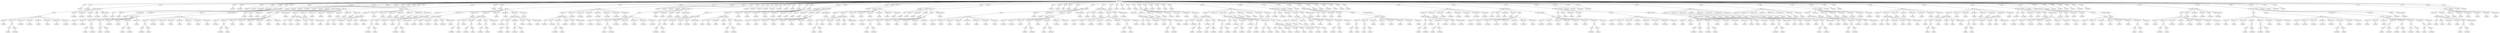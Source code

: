 // Decision Tree
digraph {
	root [label=ISO3Code]
	0.7354552609272184 [label=AFG]
	root -> 0.7354552609272184
	0.07573672929949449 [label=stunting]
	0.7354552609272184 -> 0.07573672929949449
	0.8694507906340146 [label=ALB]
	root -> 0.8694507906340146
	0.18532021643317875 [label=overweight]
	0.8694507906340146 -> 0.18532021643317875
	0.12986336946208987 [label=DZA]
	root -> 0.12986336946208987
	0.83873665258098 [label=mothers_education]
	0.12986336946208987 -> 0.83873665258098
	0.6721323499506286 [label=AGO]
	root -> 0.6721323499506286
	0.06401948834474913 [label=stunting]
	0.6721323499506286 -> 0.06401948834474913
	0.5287870628097595 [label=ARM]
	root -> 0.5287870628097595
	0.21322122253765874 [label=overweight]
	0.5287870628097595 -> 0.21322122253765874
	0.8170667071037772 [label=AZE]
	root -> 0.8170667071037772
	0.3982184586206783 [label=stunting]
	0.8170667071037772 -> 0.3982184586206783
	0.41552269876772674 [label=BGD]
	root -> 0.41552269876772674
	0.6821917161236207 [label=stunting]
	0.41552269876772674 -> 0.6821917161236207
	0.22752214752520072 [label=BRB]
	root -> 0.22752214752520072
	0.6516896423650413 [label=overweight]
	0.22752214752520072 -> 0.6516896423650413
	0.8132767525762731 [label=BLR]
	root -> 0.8132767525762731
	0.887479661215858 [label=overweight]
	0.8132767525762731 -> 0.887479661215858
	0.004736823862432016 [label=BLZ]
	root -> 0.004736823862432016
	0.5445298041844052 [label=mothers_education]
	0.004736823862432016 -> 0.5445298041844052
	0.6090623827713697 [label=BEN]
	root -> 0.6090623827713697
	0.3102004739596087 [label=stunting]
	0.6090623827713697 -> 0.3102004739596087
	0.811741145521723 [label=BTN]
	root -> 0.811741145521723
	0.8033843666563351 [label=stunting]
	0.811741145521723 -> 0.8033843666563351
	0.7663890680316793 [label=BOL]
	root -> 0.7663890680316793
	0.5997230043721481 [label=stunting]
	0.7663890680316793 -> 0.5997230043721481
	0.404645706370083 [label=BIH]
	root -> 0.404645706370083
	0.06961986597237879 [label=overweight]
	0.404645706370083 -> 0.06961986597237879
	0.15518985753210102 [label=BWA]
	root -> 0.15518985753210102
	0.7085606101106261 [label=stunting]
	0.15518985753210102 -> 0.7085606101106261
	0.8668994324793652 [label=BRA]
	root -> 0.8668994324793652
	0.7446899974648938 [label=stunting]
	0.8668994324793652 -> 0.7446899974648938
	0.8882570322985464 [label=KHM]
	root -> 0.8882570322985464
	0.8420395735600056 [label=stunting]
	0.8882570322985464 -> 0.8420395735600056
	0.4946133413652726 [label=CMR]
	root -> 0.4946133413652726
	0.43168609887629006 [label=mothers_education]
	0.4946133413652726 -> 0.43168609887629006
	0.06401735376717277 [label=TCD]
	root -> 0.06401735376717277
	0.5512295503949897 [label=age]
	0.06401735376717277 -> 0.5512295503949897
	0.09904266241453685 [label=CHN]
	root -> 0.09904266241453685
	0.6485675900793759 [label=None]
	0.09904266241453685 -> 0.6485675900793759
	0.5551405075073719 [label=COL]
	root -> 0.5551405075073719
	0.5659112273367093 [label=age]
	0.5551405075073719 -> 0.5659112273367093
	0.0955518687079393 [label=COM]
	root -> 0.0955518687079393
	0.6514820857263818 [label=stunting]
	0.0955518687079393 -> 0.6514820857263818
	0.3460383354654726 [label=COG]
	root -> 0.3460383354654726
	0.7100836460699437 [label=stunting]
	0.3460383354654726 -> 0.7100836460699437
	0.934193733004906 [label=CRI]
	root -> 0.934193733004906
	0.5932207879000795 [label=age]
	0.934193733004906 -> 0.5932207879000795
	0.5845419340320901 [label=CUB]
	root -> 0.5845419340320901
	0.029182100408987277 [label=age]
	0.5845419340320901 -> 0.029182100408987277
	0.4409103644857556 [label=CIV]
	root -> 0.4409103644857556
	0.4243954593249649 [label=stunting]
	0.4409103644857556 -> 0.4243954593249649
	0.3710939149291549 [label=PRK]
	root -> 0.3710939149291549
	0.46785687377742835 [label=stunting]
	0.3710939149291549 -> 0.46785687377742835
	0.4629697934148106 [label=COD]
	root -> 0.4629697934148106
	0.25563767764634604 [label=stunting]
	0.4629697934148106 -> 0.25563767764634604
	0.7577115540013664 [label=DJI]
	root -> 0.7577115540013664
	0.13044691349786752 [label=stunting]
	0.7577115540013664 -> 0.13044691349786752
	0.23483749664429077 [label=DOM]
	root -> 0.23483749664429077
	0.7542647236489589 [label=mothers_education]
	0.23483749664429077 -> 0.7542647236489589
	0.45577888900646146 [label=ECU]
	root -> 0.45577888900646146
	0.42341861331569497 [label=stunting]
	0.45577888900646146 -> 0.42341861331569497
	0.5677151990302709 [label=EGY]
	root -> 0.5677151990302709
	0.1661912055554413 [label=stunting]
	0.5677151990302709 -> 0.1661912055554413
	0.007002975165433356 [label=SLV]
	root -> 0.007002975165433356
	0.8876389722806141 [label=stunting]
	0.007002975165433356 -> 0.8876389722806141
	0.6718164215798396 [label=GNQ]
	root -> 0.6718164215798396
	0.5052816157735841 [label=stunting]
	0.6718164215798396 -> 0.5052816157735841
	0.7840599188052377 [label=ERI]
	root -> 0.7840599188052377
	0.5388284179162387 [label=stunting]
	0.7840599188052377 -> 0.5388284179162387
	0.06739791906693393 [label=EST]
	root -> 0.06739791906693393
	0.2432751036334284 [label=overweight]
	0.06739791906693393 -> 0.2432751036334284
	0.19284373024531332 [label=SWZ]
	root -> 0.19284373024531332
	0.6194658295450042 [label=stunting]
	0.19284373024531332 -> 0.6194658295450042
	0.38501507267836055 [label=ETH]
	root -> 0.38501507267836055
	0.4698994258621062 [label=stunting]
	0.38501507267836055 -> 0.4698994258621062
	0.3895688724795142 [label=FJI]
	root -> 0.3895688724795142
	0.8673186629494202 [label=stunting]
	0.3895688724795142 -> 0.8673186629494202
	0.5312184485035556 [label=GAB]
	root -> 0.5312184485035556
	0.4348686519878965 [label=age]
	0.5312184485035556 -> 0.4348686519878965
	0.011615082460806558 [label=GMB]
	root -> 0.011615082460806558
	0.8582138775772347 [label=stunting]
	0.011615082460806558 -> 0.8582138775772347
	0.35070045831101415 [label=GEO]
	root -> 0.35070045831101415
	0.8105877876043975 [label=overweight]
	0.35070045831101415 -> 0.8105877876043975
	0.3366867992217729 [label=GHA]
	root -> 0.3366867992217729
	0.45519539566365685 [label=mothers_education]
	0.3366867992217729 -> 0.45519539566365685
	0.6147942956148469 [label=GTM]
	root -> 0.6147942956148469
	0.08816929923827821 [label=stunting]
	0.6147942956148469 -> 0.08816929923827821
	0.798532166478178 [label=GIN]
	root -> 0.798532166478178
	0.7292259825493425 [label=stunting]
	0.798532166478178 -> 0.7292259825493425
	0.8206384606306707 [label=GUY]
	root -> 0.8206384606306707
	0.3546740804981082 [label=age]
	0.8206384606306707 -> 0.3546740804981082
	0.13709337501618413 [label=HTI]
	root -> 0.13709337501618413
	0.9230032424929159 [label=stunting]
	0.13709337501618413 -> 0.9230032424929159
	0.47765842560027394 [label=HND]
	root -> 0.47765842560027394
	0.6739064345372272 [label=mothers_education]
	0.47765842560027394 -> 0.6739064345372272
	0.9305457220979341 [label=IND]
	root -> 0.9305457220979341
	0.10656392095227041 [label=stunting]
	0.9305457220979341 -> 0.10656392095227041
	0.4097160461994792 [label=IDN]
	root -> 0.4097160461994792
	0.12218855008993879 [label=stunting]
	0.4097160461994792 -> 0.12218855008993879
	0.36880397106737595 [label=IRN]
	root -> 0.36880397106737595
	0.9809521487436409 [label=None]
	0.36880397106737595 -> 0.9809521487436409
	0.42676985920809163 [label=IRQ]
	root -> 0.42676985920809163
	0.9180978223193565 [label=stunting]
	0.42676985920809163 -> 0.9180978223193565
	0.3055807218943084 [label=JAM]
	root -> 0.3055807218943084
	0.34301735914784126 [label=stunting]
	0.3055807218943084 -> 0.34301735914784126
	0.5577551141638303 [label=JOR]
	root -> 0.5577551141638303
	0.22664376460799973 [label=mothers_education]
	0.5577551141638303 -> 0.22664376460799973
	0.07003213370596195 [label=KAZ]
	root -> 0.07003213370596195
	0.6743766903204585 [label=mothers_education]
	0.07003213370596195 -> 0.6743766903204585
	0.4189049766897587 [label=KEN]
	root -> 0.4189049766897587
	0.7607977766826478 [label=stunting]
	0.4189049766897587 -> 0.7607977766826478
	0.4051828306922063 [label=KIR]
	root -> 0.4051828306922063
	0.8659970274689168 [label=stunting]
	0.4051828306922063 -> 0.8659970274689168
	0.49459346723748077 [label=KGZ]
	root -> 0.49459346723748077
	0.9253353121454715 [label=stunting]
	0.49459346723748077 -> 0.9253353121454715
	0.077277916719528 [label=LAO]
	root -> 0.077277916719528
	0.10625140532221033 [label=stunting]
	0.077277916719528 -> 0.10625140532221033
	0.31264003496962356 [label=LSO]
	root -> 0.31264003496962356
	0.36937101068266975 [label=stunting]
	0.31264003496962356 -> 0.36937101068266975
	0.8888519092634803 [label=LBR]
	root -> 0.8888519092634803
	0.8873480825801477 [label=age]
	0.8888519092634803 -> 0.8873480825801477
	0.47206575881900736 [label=MDG]
	root -> 0.47206575881900736
	0.16457377014789376 [label=stunting]
	0.47206575881900736 -> 0.16457377014789376
	0.4337262953966615 [label=MDV]
	root -> 0.4337262953966615
	0.765596782500221 [label=stunting]
	0.4337262953966615 -> 0.765596782500221
	0.24222475509157082 [label=MHL]
	root -> 0.24222475509157082
	0.31962455611366714 [label=stunting]
	0.24222475509157082 -> 0.31962455611366714
	0.39350783439782866 [label=MRT]
	root -> 0.39350783439782866
	0.8000853422773311 [label=stunting]
	0.39350783439782866 -> 0.8000853422773311
	0.9734722612218545 [label=MEX]
	root -> 0.9734722612218545
	0.12868860952869488 [label=stunting]
	0.9734722612218545 -> 0.12868860952869488
	0.34727759747667686 [label=MNG]
	root -> 0.34727759747667686
	0.11467292888584513 [label=age]
	0.34727759747667686 -> 0.11467292888584513
	0.41397577261051544 [label=MNE]
	root -> 0.41397577261051544
	0.33853253075731615 [label=mothers_education]
	0.41397577261051544 -> 0.33853253075731615
	0.20922298815752116 [label=MAR]
	root -> 0.20922298815752116
	0.6500117700082196 [label=stunting]
	0.20922298815752116 -> 0.6500117700082196
	0.8071364105493813 [label=MOZ]
	root -> 0.8071364105493813
	0.5055152978365341 [label=stunting]
	0.8071364105493813 -> 0.5055152978365341
	0.07781738292026219 [label=MMR]
	root -> 0.07781738292026219
	0.054178734520413885 [label=stunting]
	0.07781738292026219 -> 0.054178734520413885
	0.6722474540950545 [label=NAM]
	root -> 0.6722474540950545
	0.05437690473776624 [label=mothers_education]
	0.6722474540950545 -> 0.05437690473776624
	0.0960678040366344 [label=NPL]
	root -> 0.0960678040366344
	0.4172076027622965 [label=stunting]
	0.0960678040366344 -> 0.4172076027622965
	0.18258990625531102 [label=NIC]
	root -> 0.18258990625531102
	0.6530674217867994 [label=stunting]
	0.18258990625531102 -> 0.6530674217867994
	0.9225691304756047 [label=MKD]
	root -> 0.9225691304756047
	0.9546735475843869 [label=overweight]
	0.9225691304756047 -> 0.9546735475843869
	0.7786687718916682 [label=PAK]
	root -> 0.7786687718916682
	0.4334496726409728 [label=stunting]
	0.7786687718916682 -> 0.4334496726409728
	0.22146744205182434 [label=PAN]
	root -> 0.22146744205182434
	0.27419911536854336 [label=stunting]
	0.22146744205182434 -> 0.27419911536854336
	0.15152957542444556 [label=PNG]
	root -> 0.15152957542444556
	0.3734565045119228 [label=stunting]
	0.15152957542444556 -> 0.3734565045119228
	0.9655388733220452 [label=PRY]
	root -> 0.9655388733220452
	0.6727092205626632 [label=age]
	0.9655388733220452 -> 0.6727092205626632
	0.015837509165104402 [label=PER]
	root -> 0.015837509165104402
	0.27834912059222483 [label=mothers_education]
	0.015837509165104402 -> 0.27834912059222483
	0.09683814629734955 [label=MDA]
	root -> 0.09683814629734955
	0.5850354596377086 [label=mothers_education]
	0.09683814629734955 -> 0.5850354596377086
	0.3445191966961676 [label=ROU]
	root -> 0.3445191966961676
	0.15308345494466358 [label=stunting]
	0.3445191966961676 -> 0.15308345494466358
	0.8297015603517482 [label=RWA]
	root -> 0.8297015603517482
	0.9134292903740227 [label=stunting]
	0.8297015603517482 -> 0.9134292903740227
	0.10548247927455945 [label=LCA]
	root -> 0.10548247927455945
	0.28231703215363657 [label=overweight]
	0.10548247927455945 -> 0.28231703215363657
	0.8340338117333536 [label=WSM]
	root -> 0.8340338117333536
	0.6657709218886916 [label=overweight]
	0.8340338117333536 -> 0.6657709218886916
	0.9097028164533505 [label=STP]
	root -> 0.9097028164533505
	0.8997897741245776 [label=age]
	0.9097028164533505 -> 0.8997897741245776
	0.7566149449915873 [label=SEN]
	root -> 0.7566149449915873
	0.834205338868301 [label=age]
	0.7566149449915873 -> 0.834205338868301
	0.010920814848398797 [label=SRB]
	root -> 0.010920814848398797
	0.6466112228598652 [label=age]
	0.010920814848398797 -> 0.6466112228598652
	0.5633828774278908 [label=SLE]
	root -> 0.5633828774278908
	0.3162055340624361 [label=stunting]
	0.5633828774278908 -> 0.3162055340624361
	0.7836171144093971 [label=SLB]
	root -> 0.7836171144093971
	0.3390028975048427 [label=stunting]
	0.7836171144093971 -> 0.3390028975048427
	0.28534375669003975 [label=SOM]
	root -> 0.28534375669003975
	0.3782969020938102 [label=stunting]
	0.28534375669003975 -> 0.3782969020938102
	0.9137190913982294 [label=ZAF]
	root -> 0.9137190913982294
	0.5668256401756979 [label=stunting]
	0.9137190913982294 -> 0.5668256401756979
	0.08783944027655188 [label=SSD]
	root -> 0.08783944027655188
	0.5215737650155355 [label=age]
	0.08783944027655188 -> 0.5215737650155355
	0.8118554115344226 [label=LKA]
	root -> 0.8118554115344226
	0.707301373067491 [label=age]
	0.8118554115344226 -> 0.707301373067491
	0.7280198811858398 [label=PSE]
	root -> 0.7280198811858398
	0.5238962891529106 [label=mothers_education]
	0.7280198811858398 -> 0.5238962891529106
	0.9632557696932184 [label=SDN]
	root -> 0.9632557696932184
	0.6587723375456269 [label=stunting]
	0.9632557696932184 -> 0.6587723375456269
	0.5799395277826329 [label=SUR]
	root -> 0.5799395277826329
	0.9501275477908863 [label=mothers_education]
	0.5799395277826329 -> 0.9501275477908863
	0.3861063534459003 [label=SYR]
	root -> 0.3861063534459003
	0.7585548015245682 [label=stunting]
	0.3861063534459003 -> 0.7585548015245682
	0.6793483480064645 [label=TJK]
	root -> 0.6793483480064645
	0.831780259062309 [label=stunting]
	0.6793483480064645 -> 0.831780259062309
	0.5210638957101494 [label=THA]
	root -> 0.5210638957101494
	0.19462132495306883 [label=stunting]
	0.5210638957101494 -> 0.19462132495306883
	0.17781109531942496 [label=TLS]
	root -> 0.17781109531942496
	0.8361901147776031 [label=stunting]
	0.17781109531942496 -> 0.8361901147776031
	0.7347140937812291 [label=TGO]
	root -> 0.7347140937812291
	0.8368989926160024 [label=stunting]
	0.7347140937812291 -> 0.8368989926160024
	0.48401913268912755 [label=TON]
	root -> 0.48401913268912755
	0.05995304514469002 [label=overweight]
	0.48401913268912755 -> 0.05995304514469002
	0.7347778659564796 [label=TTO]
	root -> 0.7347778659564796
	0.6653083632227031 [label=overweight]
	0.7347778659564796 -> 0.6653083632227031
	0.08982562803271454 [label=TUN]
	root -> 0.08982562803271454
	0.19482263797047228 [label=mothers_education]
	0.08982562803271454 -> 0.19482263797047228
	0.5940072090520689 [label=TUR]
	root -> 0.5940072090520689
	0.4941618241254243 [label=mothers_education]
	0.5940072090520689 -> 0.4941618241254243
	0.7199847318226676 [label=TKM]
	root -> 0.7199847318226676
	0.48443896165012057 [label=stunting]
	0.7199847318226676 -> 0.48443896165012057
	0.8055917190190467 [label=UGA]
	root -> 0.8055917190190467
	0.88952362304588 [label=stunting]
	0.8055917190190467 -> 0.88952362304588
	0.8397557462530335 [label=UKR]
	root -> 0.8397557462530335
	0.8043310787423696 [label=overweight]
	0.8397557462530335 -> 0.8043310787423696
	0.16937161389286925 [label=UZB]
	root -> 0.16937161389286925
	0.7473527393252213 [label=stunting]
	0.16937161389286925 -> 0.7473527393252213
	0.42754772263126517 [label=VUT]
	root -> 0.42754772263126517
	0.9396556730138357 [label=age]
	0.42754772263126517 -> 0.9396556730138357
	0.6056673479214203 [label=YEM]
	root -> 0.6056673479214203
	0.6343948545253595 [label=stunting]
	0.6056673479214203 -> 0.6343948545253595
	0.18585027961374923 [label=ZMB]
	root -> 0.18585027961374923
	0.46935209555457613 [label=stunting]
	0.18585027961374923 -> 0.46935209555457613
	0.8603218955042854 [label=ZWE]
	root -> 0.8603218955042854
	0.735059743681916 [label=stunting]
	0.8603218955042854 -> 0.735059743681916
	0.83873665258098 [label=mothers_education]
	0.15754484788406287 [label=none]
	0.83873665258098 -> 0.15754484788406287
	0.15734671488523544 [label=age]
	0.15754484788406287 -> 0.15734671488523544
	0.1510337931490875 [label=primary]
	0.83873665258098 -> 0.1510337931490875
	0.7168754572075546 [label=overweight]
	0.1510337931490875 -> 0.7168754572075546
	0.048285737313759514 [label="none-primary"]
	0.83873665258098 -> 0.048285737313759514
	0.6798874834152792 [label=overweight]
	0.048285737313759514 -> 0.6798874834152792
	0.3995624970210858 [label=secondary]
	0.83873665258098 -> 0.3995624970210858
	0.36737848949824836 [label=overweight]
	0.3995624970210858 -> 0.36737848949824836
	0.6708895478759178 [label=higher]
	0.83873665258098 -> 0.6708895478759178
	0.17064391429731351 [label=overweight]
	0.6708895478759178 -> 0.17064391429731351
	0.8178745914240361 [label=higher_secondary]
	0.83873665258098 -> 0.8178745914240361
	0.5995164643941808 [label=overweight]
	0.8178745914240361 -> 0.5995164643941808
	0.5445298041844052 [label=mothers_education]
	0.15031418317586298 [label=none]
	0.5445298041844052 -> 0.15031418317586298
	0.5725102944106067 [label=stunting]
	0.15031418317586298 -> 0.5725102944106067
	0.39379384674825346 [label=primary]
	0.5445298041844052 -> 0.39379384674825346
	0.5430097213282385 [label=stunting]
	0.39379384674825346 -> 0.5430097213282385
	0.3411665170814937 [label="none-primary"]
	0.5445298041844052 -> 0.3411665170814937
	0.5595274966228415 [label=stunting]
	0.3411665170814937 -> 0.5595274966228415
	0.34901084036186325 [label=secondary]
	0.5445298041844052 -> 0.34901084036186325
	0.17106826410184373 [label=stunting]
	0.34901084036186325 -> 0.17106826410184373
	0.27863045522710417 [label=higher]
	0.5445298041844052 -> 0.27863045522710417
	0.2365967395159827 [label=age]
	0.27863045522710417 -> 0.2365967395159827
	0.2959451212546882 [label=higher_secondary]
	0.5445298041844052 -> 0.2959451212546882
	0.30470083777597023 [label=age]
	0.2959451212546882 -> 0.30470083777597023
	0.43168609887629006 [label=mothers_education]
	0.12251349919407828 [label=none]
	0.43168609887629006 -> 0.12251349919407828
	0.989594328042533 [label=stunting]
	0.12251349919407828 -> 0.989594328042533
	0.8600998261863464 [label=primary]
	0.43168609887629006 -> 0.8600998261863464
	0.10503747121950868 [label=stunting]
	0.8600998261863464 -> 0.10503747121950868
	0.20901967554066425 [label="none-primary"]
	0.43168609887629006 -> 0.20901967554066425
	0.5555142892529269 [label=stunting]
	0.20901967554066425 -> 0.5555142892529269
	0.38281690116182776 [label=secondary]
	0.43168609887629006 -> 0.38281690116182776
	0.2629220927666681 [label=stunting]
	0.38281690116182776 -> 0.2629220927666681
	0.3348832425194441 [label=higher]
	0.43168609887629006 -> 0.3348832425194441
	0.698674814274809 [label=age]
	0.3348832425194441 -> 0.698674814274809
	0.6260564051301132 [label=higher_secondary]
	0.43168609887629006 -> 0.6260564051301132
	0.3620654983109308 [label=stunting]
	0.6260564051301132 -> 0.3620654983109308
	0.5512295503949897 [label=age]
	0.1275779716047366 [label="month_0_5 "]
	0.5512295503949897 -> 0.1275779716047366
	0.5841260236773043 [label=mothers_education]
	0.1275779716047366 -> 0.5841260236773043
	0.2136183433396679 [label="month_6_11 "]
	0.5512295503949897 -> 0.2136183433396679
	0.7005895011393386 [label=stunting]
	0.2136183433396679 -> 0.7005895011393386
	0.886934232799865 [label="month_12_23 "]
	0.5512295503949897 -> 0.886934232799865
	0.12495241584345762 [label=stunting]
	0.886934232799865 -> 0.12495241584345762
	0.004039943827718218 [label="month_0_23 "]
	0.5512295503949897 -> 0.004039943827718218
	0.7935356256869692 [label=stunting]
	0.004039943827718218 -> 0.7935356256869692
	0.9262414482134894 [label="month_24_35 "]
	0.5512295503949897 -> 0.9262414482134894
	0.7765198818881812 [label=stunting]
	0.9262414482134894 -> 0.7765198818881812
	0.9254963793432577 [label="month_36_47 "]
	0.5512295503949897 -> 0.9254963793432577
	0.9446324166234561 [label=stunting]
	0.9254963793432577 -> 0.9446324166234561
	0.3604848162877239 [label="month_48_59 "]
	0.5512295503949897 -> 0.3604848162877239
	0.0016893574881938767 [label=stunting]
	0.3604848162877239 -> 0.0016893574881938767
	0.4493415122883654 [label="month_24_59 "]
	0.5512295503949897 -> 0.4493415122883654
	0.4987179699737172 [label=stunting]
	0.4493415122883654 -> 0.4987179699737172
	0.5659112273367093 [label=age]
	0.3092046087277792 [label="month_0_5 "]
	0.5659112273367093 -> 0.3092046087277792
	0.18966480985395107 [label=mothers_education]
	0.3092046087277792 -> 0.18966480985395107
	0.22576294375181738 [label="month_6_11 "]
	0.5659112273367093 -> 0.22576294375181738
	0.5592189859472306 [label=stunting]
	0.22576294375181738 -> 0.5592189859472306
	0.68839626205977 [label="month_12_23 "]
	0.5659112273367093 -> 0.68839626205977
	0.33950353535898214 [label=stunting]
	0.68839626205977 -> 0.33950353535898214
	0.6847825386209131 [label="month_0_23 "]
	0.5659112273367093 -> 0.6847825386209131
	0.5680114954649735 [label=stunting]
	0.6847825386209131 -> 0.5680114954649735
	0.6163504065317784 [label="month_24_35 "]
	0.5659112273367093 -> 0.6163504065317784
	0.29999774260923706 [label=stunting]
	0.6163504065317784 -> 0.29999774260923706
	0.032396328117944795 [label="month_36_47 "]
	0.5659112273367093 -> 0.032396328117944795
	0.09875847695416307 [label=stunting]
	0.032396328117944795 -> 0.09875847695416307
	0.8741716078801166 [label="month_48_59 "]
	0.5659112273367093 -> 0.8741716078801166
	0.27792703867115154 [label=stunting]
	0.8741716078801166 -> 0.27792703867115154
	0.42297412589544336 [label="month_24_59 "]
	0.5659112273367093 -> 0.42297412589544336
	0.2986211276624946 [label=stunting]
	0.42297412589544336 -> 0.2986211276624946
	0.5932207879000795 [label=age]
	0.7476167887926792 [label="month_0_5 "]
	0.5932207879000795 -> 0.7476167887926792
	0.6364240204011019 [label=mothers_education]
	0.7476167887926792 -> 0.6364240204011019
	0.6399466886527736 [label="month_6_11 "]
	0.5932207879000795 -> 0.6399466886527736
	0.3625417922441989 [label=mothers_education]
	0.6399466886527736 -> 0.3625417922441989
	0.5212991640262203 [label="month_12_23 "]
	0.5932207879000795 -> 0.5212991640262203
	0.19409285474668803 [label=stunting]
	0.5212991640262203 -> 0.19409285474668803
	0.8424882551839106 [label="month_0_23 "]
	0.5932207879000795 -> 0.8424882551839106
	0.8109175241281009 [label=mothers_education]
	0.8424882551839106 -> 0.8109175241281009
	0.348026504875356 [label="month_24_35 "]
	0.5932207879000795 -> 0.348026504875356
	0.6894413390576751 [label=stunting]
	0.348026504875356 -> 0.6894413390576751
	0.7322234952861882 [label="month_36_47 "]
	0.5932207879000795 -> 0.7322234952861882
	0.11776873518059461 [label=stunting]
	0.7322234952861882 -> 0.11776873518059461
	0.8238908139260682 [label="month_48_59 "]
	0.5932207879000795 -> 0.8238908139260682
	0.7693769393740276 [label=mothers_education]
	0.8238908139260682 -> 0.7693769393740276
	0.02756405745852819 [label="month_24_59 "]
	0.5932207879000795 -> 0.02756405745852819
	0.18832942243954398 [label=stunting]
	0.02756405745852819 -> 0.18832942243954398
	0.029182100408987277 [label=age]
	0.4081898220412581 [label="month_0_5 "]
	0.029182100408987277 -> 0.4081898220412581
	0.7935673415361312 [label=mothers_education]
	0.4081898220412581 -> 0.7935673415361312
	0.7697220496789844 [label="month_6_11 "]
	0.029182100408987277 -> 0.7697220496789844
	0.5690505138851519 [label=overweight]
	0.7697220496789844 -> 0.5690505138851519
	0.7249809718338999 [label="month_12_23 "]
	0.029182100408987277 -> 0.7249809718338999
	0.13620445761603628 [label=overweight]
	0.7249809718338999 -> 0.13620445761603628
	0.31533370316891374 [label="month_0_23 "]
	0.029182100408987277 -> 0.31533370316891374
	0.7551233861960783 [label=overweight]
	0.31533370316891374 -> 0.7551233861960783
	0.15820372934718796 [label="month_24_35 "]
	0.029182100408987277 -> 0.15820372934718796
	0.5420456695584636 [label=overweight]
	0.15820372934718796 -> 0.5420456695584636
	0.11302713624203953 [label="month_36_47 "]
	0.029182100408987277 -> 0.11302713624203953
	0.78909562058093 [label=overweight]
	0.11302713624203953 -> 0.78909562058093
	0.03626239358181249 [label="month_48_59 "]
	0.029182100408987277 -> 0.03626239358181249
	0.298899461792382 [label=overweight]
	0.03626239358181249 -> 0.298899461792382
	0.8200827592277836 [label="month_24_59 "]
	0.029182100408987277 -> 0.8200827592277836
	0.14545543842504338 [label=overweight]
	0.8200827592277836 -> 0.14545543842504338
	0.7542647236489589 [label=mothers_education]
	0.025024208563342865 [label=none]
	0.7542647236489589 -> 0.025024208563342865
	0.3262112431695864 [label=age]
	0.025024208563342865 -> 0.3262112431695864
	0.7495852959084102 [label=primary]
	0.7542647236489589 -> 0.7495852959084102
	0.10459609693472349 [label=stunting]
	0.7495852959084102 -> 0.10459609693472349
	0.9897594438546671 [label="none-primary"]
	0.7542647236489589 -> 0.9897594438546671
	0.4405079378509853 [label=stunting]
	0.9897594438546671 -> 0.4405079378509853
	0.5491430940279507 [label=secondary]
	0.7542647236489589 -> 0.5491430940279507
	0.19894385312268537 [label=overweight]
	0.5491430940279507 -> 0.19894385312268537
	0.5268976854919454 [label=higher]
	0.7542647236489589 -> 0.5268976854919454
	0.9323783125306448 [label=overweight]
	0.5268976854919454 -> 0.9323783125306448
	0.002886387374068322 [label=higher_secondary]
	0.7542647236489589 -> 0.002886387374068322
	0.5084140520733177 [label=overweight]
	0.002886387374068322 -> 0.5084140520733177
	0.4348686519878965 [label=age]
	0.5188756125503017 [label="month_0_5 "]
	0.4348686519878965 -> 0.5188756125503017
	0.0661246732750782 [label=mothers_education]
	0.5188756125503017 -> 0.0661246732750782
	0.03248048695346595 [label="month_6_11 "]
	0.4348686519878965 -> 0.03248048695346595
	0.5879356786917135 [label=mothers_education]
	0.03248048695346595 -> 0.5879356786917135
	0.5280380656241762 [label="month_12_23 "]
	0.4348686519878965 -> 0.5280380656241762
	0.7458845747293696 [label=stunting]
	0.5280380656241762 -> 0.7458845747293696
	0.23563354036708029 [label="month_0_23 "]
	0.4348686519878965 -> 0.23563354036708029
	0.3399597762058739 [label=stunting]
	0.23563354036708029 -> 0.3399597762058739
	0.757561551241999 [label="month_24_35 "]
	0.4348686519878965 -> 0.757561551241999
	0.5896047534083858 [label=stunting]
	0.757561551241999 -> 0.5896047534083858
	0.25894359940415157 [label="month_36_47 "]
	0.4348686519878965 -> 0.25894359940415157
	0.8674384441149537 [label=stunting]
	0.25894359940415157 -> 0.8674384441149537
	0.8497710290490935 [label="month_48_59 "]
	0.4348686519878965 -> 0.8497710290490935
	0.5569436255630359 [label=stunting]
	0.8497710290490935 -> 0.5569436255630359
	0.8638156309861061 [label="month_24_59 "]
	0.4348686519878965 -> 0.8638156309861061
	0.6085279719071438 [label=stunting]
	0.8638156309861061 -> 0.6085279719071438
	0.45519539566365685 [label=mothers_education]
	0.06872059733302216 [label=none]
	0.45519539566365685 -> 0.06872059733302216
	0.5219506043624283 [label=stunting]
	0.06872059733302216 -> 0.5219506043624283
	0.8961836594823313 [label=primary]
	0.45519539566365685 -> 0.8961836594823313
	0.7612556072198351 [label=stunting]
	0.8961836594823313 -> 0.7612556072198351
	0.8603796555559576 [label="none-primary"]
	0.45519539566365685 -> 0.8603796555559576
	0.21156622549044835 [label=stunting]
	0.8603796555559576 -> 0.21156622549044835
	0.34542840482157366 [label=secondary]
	0.45519539566365685 -> 0.34542840482157366
	0.8143963457702829 [label=stunting]
	0.34542840482157366 -> 0.8143963457702829
	0.6484870480123254 [label=higher]
	0.45519539566365685 -> 0.6484870480123254
	0.2634225238482657 [label=age]
	0.6484870480123254 -> 0.2634225238482657
	0.4079200062068915 [label=higher_secondary]
	0.45519539566365685 -> 0.4079200062068915
	0.7587103993965693 [label=stunting]
	0.4079200062068915 -> 0.7587103993965693
	0.3546740804981082 [label=age]
	0.9826344124228277 [label="month_0_5 "]
	0.3546740804981082 -> 0.9826344124228277
	0.30068018135712604 [label=stunting]
	0.9826344124228277 -> 0.30068018135712604
	0.39091678382752293 [label="month_6_11 "]
	0.3546740804981082 -> 0.39091678382752293
	0.03968894842670523 [label=mothers_education]
	0.39091678382752293 -> 0.03968894842670523
	0.2550955546184587 [label="month_12_23 "]
	0.3546740804981082 -> 0.2550955546184587
	0.32966659752909877 [label=stunting]
	0.2550955546184587 -> 0.32966659752909877
	0.024020371723177836 [label="month_0_23 "]
	0.3546740804981082 -> 0.024020371723177836
	0.3495889374755098 [label=stunting]
	0.024020371723177836 -> 0.3495889374755098
	0.4803426094362452 [label="month_24_35 "]
	0.3546740804981082 -> 0.4803426094362452
	0.679158710988014 [label=stunting]
	0.4803426094362452 -> 0.679158710988014
	0.20904166926851675 [label="month_36_47 "]
	0.3546740804981082 -> 0.20904166926851675
	0.7582929508519946 [label=stunting]
	0.20904166926851675 -> 0.7582929508519946
	0.4029113348414679 [label="month_48_59 "]
	0.3546740804981082 -> 0.4029113348414679
	0.5122296625800343 [label=stunting]
	0.4029113348414679 -> 0.5122296625800343
	0.1477956262316502 [label="month_24_59 "]
	0.3546740804981082 -> 0.1477956262316502
	0.053501524562855285 [label=stunting]
	0.1477956262316502 -> 0.053501524562855285
	0.6739064345372272 [label=mothers_education]
	0.3828307432951551 [label=none]
	0.6739064345372272 -> 0.3828307432951551
	0.3688900565872022 [label=stunting]
	0.3828307432951551 -> 0.3688900565872022
	0.23488661065330152 [label=primary]
	0.6739064345372272 -> 0.23488661065330152
	0.8694563717038604 [label=stunting]
	0.23488661065330152 -> 0.8694563717038604
	0.89818343744702 [label="none-primary"]
	0.6739064345372272 -> 0.89818343744702
	0.7516072872545042 [label=stunting]
	0.89818343744702 -> 0.7516072872545042
	0.663132306642358 [label=secondary]
	0.6739064345372272 -> 0.663132306642358
	0.5852988560629352 [label=stunting]
	0.663132306642358 -> 0.5852988560629352
	0.6450441137947438 [label=higher]
	0.6739064345372272 -> 0.6450441137947438
	0.5218865680418875 [label=age]
	0.6450441137947438 -> 0.5218865680418875
	0.8598104111623305 [label=higher_secondary]
	0.6739064345372272 -> 0.8598104111623305
	0.736814191343331 [label=stunting]
	0.8598104111623305 -> 0.736814191343331
	0.22664376460799973 [label=mothers_education]
	0.25091786165398167 [label=none]
	0.22664376460799973 -> 0.25091786165398167
	0.5737857607863006 [label=age]
	0.25091786165398167 -> 0.5737857607863006
	0.45538014595794196 [label=primary]
	0.22664376460799973 -> 0.45538014595794196
	0.7621420405833028 [label=stunting]
	0.45538014595794196 -> 0.7621420405833028
	0.7886403394328216 [label="none-primary"]
	0.22664376460799973 -> 0.7886403394328216
	0.9357347334085546 [label=stunting]
	0.7886403394328216 -> 0.9357347334085546
	0.2363278545910633 [label=secondary]
	0.22664376460799973 -> 0.2363278545910633
	0.7702017098782699 [label=stunting]
	0.2363278545910633 -> 0.7702017098782699
	0.3324027532206183 [label=higher]
	0.22664376460799973 -> 0.3324027532206183
	0.08801388082413164 [label=age]
	0.3324027532206183 -> 0.08801388082413164
	0.8981164826577283 [label=higher_secondary]
	0.22664376460799973 -> 0.8981164826577283
	0.26462682720324615 [label=stunting]
	0.8981164826577283 -> 0.26462682720324615
	0.6743766903204585 [label=mothers_education]
	0.018077826853893142 [label=none]
	0.6743766903204585 -> 0.018077826853893142
	0.20993652770952853 [label=stunting]
	0.018077826853893142 -> 0.20993652770952853
	0.9450320154772607 [label=primary]
	0.6743766903204585 -> 0.9450320154772607
	0.7542705335605809 [label=stunting]
	0.9450320154772607 -> 0.7542705335605809
	0.6620029547284019 [label="none-primary"]
	0.6743766903204585 -> 0.6620029547284019
	0.7402452500172982 [label=stunting]
	0.6620029547284019 -> 0.7402452500172982
	0.4697951626972905 [label=secondary]
	0.6743766903204585 -> 0.4697951626972905
	0.8544566778589614 [label=age]
	0.4697951626972905 -> 0.8544566778589614
	0.16761103386332066 [label=higher]
	0.6743766903204585 -> 0.16761103386332066
	0.18264188032839235 [label=overweight]
	0.16761103386332066 -> 0.18264188032839235
	0.7733492924181793 [label=higher_secondary]
	0.6743766903204585 -> 0.7733492924181793
	0.7281299056335092 [label=overweight]
	0.7733492924181793 -> 0.7281299056335092
	0.8873480825801477 [label=age]
	0.5197623991644905 [label="month_0_5 "]
	0.8873480825801477 -> 0.5197623991644905
	0.7736607344418579 [label=mothers_education]
	0.5197623991644905 -> 0.7736607344418579
	0.06381946761905766 [label="month_6_11 "]
	0.8873480825801477 -> 0.06381946761905766
	0.43085832492516063 [label=stunting]
	0.06381946761905766 -> 0.43085832492516063
	0.6002884580887314 [label="month_12_23 "]
	0.8873480825801477 -> 0.6002884580887314
	0.2260995787639517 [label=stunting]
	0.6002884580887314 -> 0.2260995787639517
	0.14908361348886168 [label="month_0_23 "]
	0.8873480825801477 -> 0.14908361348886168
	0.646346875017857 [label=stunting]
	0.14908361348886168 -> 0.646346875017857
	0.3021215707617414 [label="month_24_35 "]
	0.8873480825801477 -> 0.3021215707617414
	0.3098688910249935 [label=stunting]
	0.3021215707617414 -> 0.3098688910249935
	0.7879013184401444 [label="month_36_47 "]
	0.8873480825801477 -> 0.7879013184401444
	0.5925474588553292 [label=stunting]
	0.7879013184401444 -> 0.5925474588553292
	0.3815998106867552 [label="month_48_59 "]
	0.8873480825801477 -> 0.3815998106867552
	0.649509744279018 [label=stunting]
	0.3815998106867552 -> 0.649509744279018
	0.011615516745670629 [label="month_24_59 "]
	0.8873480825801477 -> 0.011615516745670629
	0.24322360068730475 [label=stunting]
	0.011615516745670629 -> 0.24322360068730475
	0.11467292888584513 [label=age]
	0.44103892485659546 [label="month_0_5 "]
	0.11467292888584513 -> 0.44103892485659546
	0.5957378270215634 [label=mothers_education]
	0.44103892485659546 -> 0.5957378270215634
	0.8269022973503287 [label="month_6_11 "]
	0.11467292888584513 -> 0.8269022973503287
	0.5478905078196762 [label=mothers_education]
	0.8269022973503287 -> 0.5478905078196762
	0.548552785314547 [label="month_12_23 "]
	0.11467292888584513 -> 0.548552785314547
	0.6107015616183449 [label=sex]
	0.548552785314547 -> 0.6107015616183449
	0.726519912077577 [label="month_0_23 "]
	0.11467292888584513 -> 0.726519912077577
	0.9022610533384163 [label=overweight]
	0.726519912077577 -> 0.9022610533384163
	0.6842746964381129 [label="month_24_35 "]
	0.11467292888584513 -> 0.6842746964381129
	0.9126820332794565 [label=stunting]
	0.6842746964381129 -> 0.9126820332794565
	0.5328962130805498 [label="month_36_47 "]
	0.11467292888584513 -> 0.5328962130805498
	0.03233717109510814 [label=stunting]
	0.5328962130805498 -> 0.03233717109510814
	0.9513583576059154 [label="month_48_59 "]
	0.11467292888584513 -> 0.9513583576059154
	0.8083063756697667 [label=stunting]
	0.9513583576059154 -> 0.8083063756697667
	0.8689095549418354 [label="month_24_59 "]
	0.11467292888584513 -> 0.8689095549418354
	0.01355043399333311 [label=stunting]
	0.8689095549418354 -> 0.01355043399333311
	0.33853253075731615 [label=mothers_education]
	0.9913704842884532 [label=none]
	0.33853253075731615 -> 0.9913704842884532
	0.47684675107116026 [label=overweight]
	0.9913704842884532 -> 0.47684675107116026
	0.2552055959136442 [label=primary]
	0.33853253075731615 -> 0.2552055959136442
	0.9278965076266894 [label=overweight]
	0.2552055959136442 -> 0.9278965076266894
	0.7417244419141161 [label="none-primary"]
	0.33853253075731615 -> 0.7417244419141161
	0.1343653023662984 [label=stunting]
	0.7417244419141161 -> 0.1343653023662984
	0.9673099454337076 [label=secondary]
	0.33853253075731615 -> 0.9673099454337076
	0.7217594828105238 [label=overweight]
	0.9673099454337076 -> 0.7217594828105238
	0.6556677593237712 [label=higher]
	0.33853253075731615 -> 0.6556677593237712
	0.2511224677874351 [label=age]
	0.6556677593237712 -> 0.2511224677874351
	0.30908470888217354 [label=higher_secondary]
	0.33853253075731615 -> 0.30908470888217354
	0.3835027423714996 [label=overweight]
	0.30908470888217354 -> 0.3835027423714996
	0.05437690473776624 [label=mothers_education]
	0.4072998177851478 [label=none]
	0.05437690473776624 -> 0.4072998177851478
	0.4935098749162573 [label=stunting]
	0.4072998177851478 -> 0.4935098749162573
	0.11768020308523752 [label=primary]
	0.05437690473776624 -> 0.11768020308523752
	0.5089767338568558 [label=stunting]
	0.11768020308523752 -> 0.5089767338568558
	0.5656354005435659 [label="none-primary"]
	0.05437690473776624 -> 0.5656354005435659
	0.8926031031291253 [label=stunting]
	0.5656354005435659 -> 0.8926031031291253
	0.36302934973328416 [label=secondary]
	0.05437690473776624 -> 0.36302934973328416
	0.41269889609344335 [label=stunting]
	0.36302934973328416 -> 0.41269889609344335
	0.19878276382662852 [label=higher]
	0.05437690473776624 -> 0.19878276382662852
	0.03453164881648174 [label=age]
	0.19878276382662852 -> 0.03453164881648174
	0.7240560891007879 [label=higher_secondary]
	0.05437690473776624 -> 0.7240560891007879
	0.40259637737724274 [label=stunting]
	0.7240560891007879 -> 0.40259637737724274
	0.6727092205626632 [label=age]
	0.24134863279519225 [label="month_0_5 "]
	0.6727092205626632 -> 0.24134863279519225
	0.015212667250387946 [label=mothers_education]
	0.24134863279519225 -> 0.015212667250387946
	0.15610490127766385 [label="month_6_11 "]
	0.6727092205626632 -> 0.15610490127766385
	0.3327328172875895 [label=overweight]
	0.15610490127766385 -> 0.3327328172875895
	0.08462417431950464 [label="month_12_23 "]
	0.6727092205626632 -> 0.08462417431950464
	0.304356352676017 [label=overweight]
	0.08462417431950464 -> 0.304356352676017
	0.9483734575049821 [label="month_0_23 "]
	0.6727092205626632 -> 0.9483734575049821
	0.18270074243400436 [label=overweight]
	0.9483734575049821 -> 0.18270074243400436
	0.5638865492401237 [label="month_24_35 "]
	0.6727092205626632 -> 0.5638865492401237
	0.34087889205192234 [label=overweight]
	0.5638865492401237 -> 0.34087889205192234
	0.6148093904317349 [label="month_36_47 "]
	0.6727092205626632 -> 0.6148093904317349
	0.5291834616176828 [label=overweight]
	0.6148093904317349 -> 0.5291834616176828
	0.9504166535863223 [label="month_48_59 "]
	0.6727092205626632 -> 0.9504166535863223
	0.5171803862644423 [label=overweight]
	0.9504166535863223 -> 0.5171803862644423
	0.6099966233112689 [label="month_24_59 "]
	0.6727092205626632 -> 0.6099966233112689
	0.8229520212021636 [label=overweight]
	0.6099966233112689 -> 0.8229520212021636
	0.27834912059222483 [label=mothers_education]
	0.2539317423610903 [label=none]
	0.27834912059222483 -> 0.2539317423610903
	0.04053096330443495 [label=stunting]
	0.2539317423610903 -> 0.04053096330443495
	0.13831939595261167 [label=primary]
	0.27834912059222483 -> 0.13831939595261167
	0.5198524531727515 [label=stunting]
	0.13831939595261167 -> 0.5198524531727515
	0.6738837562144607 [label="none-primary"]
	0.27834912059222483 -> 0.6738837562144607
	0.8562017715594288 [label=stunting]
	0.6738837562144607 -> 0.8562017715594288
	0.9073020511491071 [label=secondary]
	0.27834912059222483 -> 0.9073020511491071
	0.1869922843223567 [label=stunting]
	0.9073020511491071 -> 0.1869922843223567
	0.3898371607200005 [label=higher]
	0.27834912059222483 -> 0.3898371607200005
	0.7383501437136626 [label=age]
	0.3898371607200005 -> 0.7383501437136626
	0.2801739540159751 [label=higher_secondary]
	0.27834912059222483 -> 0.2801739540159751
	0.3762913706352976 [label=age]
	0.2801739540159751 -> 0.3762913706352976
	0.5850354596377086 [label=mothers_education]
	0.9693386174050431 [label=none]
	0.5850354596377086 -> 0.9693386174050431
	0.7840607087677018 [label=stunting]
	0.9693386174050431 -> 0.7840607087677018
	0.25567557805761654 [label=primary]
	0.5850354596377086 -> 0.25567557805761654
	0.694872912651979 [label=stunting]
	0.25567557805761654 -> 0.694872912651979
	0.33987864441005355 [label="none-primary"]
	0.5850354596377086 -> 0.33987864441005355
	0.7327398592208482 [label=stunting]
	0.33987864441005355 -> 0.7327398592208482
	0.6503186906450114 [label=secondary]
	0.5850354596377086 -> 0.6503186906450114
	0.2074777925535467 [label=stunting]
	0.6503186906450114 -> 0.2074777925535467
	0.18234226804707554 [label=higher]
	0.5850354596377086 -> 0.18234226804707554
	0.23714158931926155 [label=age]
	0.18234226804707554 -> 0.23714158931926155
	0.3742870081690415 [label=higher_secondary]
	0.5850354596377086 -> 0.3742870081690415
	0.4291114325807288 [label=age]
	0.3742870081690415 -> 0.4291114325807288
	0.8997897741245776 [label=age]
	0.026435108460707846 [label="month_0_5 "]
	0.8997897741245776 -> 0.026435108460707846
	0.5188190482648632 [label=mothers_education]
	0.026435108460707846 -> 0.5188190482648632
	0.25878266436925146 [label="month_6_11 "]
	0.8997897741245776 -> 0.25878266436925146
	0.140501801948129 [label=stunting]
	0.25878266436925146 -> 0.140501801948129
	0.26326812454884574 [label="month_12_23 "]
	0.8997897741245776 -> 0.26326812454884574
	0.3797766604193812 [label=stunting]
	0.26326812454884574 -> 0.3797766604193812
	0.4073687090128507 [label="month_0_23 "]
	0.8997897741245776 -> 0.4073687090128507
	0.020167194442102798 [label=stunting]
	0.4073687090128507 -> 0.020167194442102798
	0.3927900509170096 [label="month_24_35 "]
	0.8997897741245776 -> 0.3927900509170096
	0.6724896547414211 [label=stunting]
	0.3927900509170096 -> 0.6724896547414211
	0.3265761308497228 [label="month_36_47 "]
	0.8997897741245776 -> 0.3265761308497228
	0.38768362613251406 [label=stunting]
	0.3265761308497228 -> 0.38768362613251406
	0.9026962314807985 [label="month_48_59 "]
	0.8997897741245776 -> 0.9026962314807985
	0.5451118827876918 [label=stunting]
	0.9026962314807985 -> 0.5451118827876918
	0.13849146204818574 [label="month_24_59 "]
	0.8997897741245776 -> 0.13849146204818574
	0.11189444666413861 [label=stunting]
	0.13849146204818574 -> 0.11189444666413861
	0.834205338868301 [label=age]
	0.6417326509451758 [label="month_0_5 "]
	0.834205338868301 -> 0.6417326509451758
	0.2714676122282995 [label=mothers_education]
	0.6417326509451758 -> 0.2714676122282995
	0.6279485382861957 [label="month_6_11 "]
	0.834205338868301 -> 0.6279485382861957
	0.9589482521510935 [label=stunting]
	0.6279485382861957 -> 0.9589482521510935
	0.4610616536046708 [label="month_12_23 "]
	0.834205338868301 -> 0.4610616536046708
	0.1429091555450206 [label=stunting]
	0.4610616536046708 -> 0.1429091555450206
	0.39330778582579007 [label="month_0_23 "]
	0.834205338868301 -> 0.39330778582579007
	0.026749424993373072 [label=stunting]
	0.39330778582579007 -> 0.026749424993373072
	0.10187344769242246 [label="month_24_35 "]
	0.834205338868301 -> 0.10187344769242246
	0.4934841434322177 [label=stunting]
	0.10187344769242246 -> 0.4934841434322177
	0.304404025159703 [label="month_36_47 "]
	0.834205338868301 -> 0.304404025159703
	0.2872273746430307 [label=stunting]
	0.304404025159703 -> 0.2872273746430307
	0.11681343345439466 [label="month_48_59 "]
	0.834205338868301 -> 0.11681343345439466
	0.5784795455419801 [label=stunting]
	0.11681343345439466 -> 0.5784795455419801
	0.6155325251323268 [label="month_24_59 "]
	0.834205338868301 -> 0.6155325251323268
	0.16169331606121295 [label=stunting]
	0.6155325251323268 -> 0.16169331606121295
	0.6466112228598652 [label=age]
	0.5715905714927341 [label="month_0_5 "]
	0.6466112228598652 -> 0.5715905714927341
	0.11626146294133888 [label=mothers_education]
	0.5715905714927341 -> 0.11626146294133888
	0.5097212120024189 [label="month_6_11 "]
	0.6466112228598652 -> 0.5097212120024189
	0.8814178887314894 [label=overweight]
	0.5097212120024189 -> 0.8814178887314894
	0.4931385258415312 [label="month_12_23 "]
	0.6466112228598652 -> 0.4931385258415312
	0.025377061501598686 [label=overweight]
	0.4931385258415312 -> 0.025377061501598686
	0.8195593294306 [label="month_0_23 "]
	0.6466112228598652 -> 0.8195593294306
	0.6021290904830264 [label=overweight]
	0.8195593294306 -> 0.6021290904830264
	0.9547664081222592 [label="month_24_35 "]
	0.6466112228598652 -> 0.9547664081222592
	0.21025851571696896 [label=overweight]
	0.9547664081222592 -> 0.21025851571696896
	0.5144602518741408 [label="month_36_47 "]
	0.6466112228598652 -> 0.5144602518741408
	0.077269120045107 [label=overweight]
	0.5144602518741408 -> 0.077269120045107
	0.059903507056495164 [label="month_48_59 "]
	0.6466112228598652 -> 0.059903507056495164
	0.14324324381765952 [label=overweight]
	0.059903507056495164 -> 0.14324324381765952
	0.3415475789889485 [label="month_24_59 "]
	0.6466112228598652 -> 0.3415475789889485
	0.25993496314772646 [label=overweight]
	0.3415475789889485 -> 0.25993496314772646
	0.5215737650155355 [label=age]
	0.23645618216436093 [label="month_0_5 "]
	0.5215737650155355 -> 0.23645618216436093
	0.7797292830545165 [label=stunting]
	0.23645618216436093 -> 0.7797292830545165
	0.3615650929695686 [label="month_6_11 "]
	0.5215737650155355 -> 0.3615650929695686
	0.887152618848554 [label=mothers_education]
	0.3615650929695686 -> 0.887152618848554
	0.7964868582539205 [label="month_12_23 "]
	0.5215737650155355 -> 0.7964868582539205
	0.6343692767103478 [label=stunting]
	0.7964868582539205 -> 0.6343692767103478
	0.2276698477419825 [label="month_0_23 "]
	0.5215737650155355 -> 0.2276698477419825
	0.48733799235393593 [label=stunting]
	0.2276698477419825 -> 0.48733799235393593
	0.07628715822066612 [label="month_24_35 "]
	0.5215737650155355 -> 0.07628715822066612
	0.0358251581358231 [label=stunting]
	0.07628715822066612 -> 0.0358251581358231
	0.29613989012440567 [label="month_36_47 "]
	0.5215737650155355 -> 0.29613989012440567
	0.07949906857729239 [label=stunting]
	0.29613989012440567 -> 0.07949906857729239
	0.5619560866071005 [label="month_48_59 "]
	0.5215737650155355 -> 0.5619560866071005
	0.2928053674627541 [label=stunting]
	0.5619560866071005 -> 0.2928053674627541
	0.9511256803493993 [label="month_24_59 "]
	0.5215737650155355 -> 0.9511256803493993
	0.8868552903223853 [label=stunting]
	0.9511256803493993 -> 0.8868552903223853
	0.707301373067491 [label=age]
	0.8649509496935052 [label="month_0_5 "]
	0.707301373067491 -> 0.8649509496935052
	0.8011349638465239 [label=mothers_education]
	0.8649509496935052 -> 0.8011349638465239
	0.8077869065848599 [label="month_6_11 "]
	0.707301373067491 -> 0.8077869065848599
	0.8856613888142183 [label=stunting]
	0.8077869065848599 -> 0.8856613888142183
	0.49526105344143145 [label="month_12_23 "]
	0.707301373067491 -> 0.49526105344143145
	0.140429096330132 [label=stunting]
	0.49526105344143145 -> 0.140429096330132
	0.8509568514913931 [label="month_0_23 "]
	0.707301373067491 -> 0.8509568514913931
	0.9324131149752467 [label=stunting]
	0.8509568514913931 -> 0.9324131149752467
	0.5870586051014395 [label="month_24_35 "]
	0.707301373067491 -> 0.5870586051014395
	0.635592785897242 [label=stunting]
	0.5870586051014395 -> 0.635592785897242
	0.7223476508642958 [label="month_36_47 "]
	0.707301373067491 -> 0.7223476508642958
	0.30454431907706536 [label=stunting]
	0.7223476508642958 -> 0.30454431907706536
	0.7307316868273781 [label="month_48_59 "]
	0.707301373067491 -> 0.7307316868273781
	0.07158422738924819 [label=mothers_education]
	0.7307316868273781 -> 0.07158422738924819
	0.80394447846187 [label="month_24_59 "]
	0.707301373067491 -> 0.80394447846187
	0.6331683345660072 [label=stunting]
	0.80394447846187 -> 0.6331683345660072
	0.5238962891529106 [label=mothers_education]
	0.9282881444357742 [label=none]
	0.5238962891529106 -> 0.9282881444357742
	0.6028795788109328 [label=overweight]
	0.9282881444357742 -> 0.6028795788109328
	0.32344045271055044 [label=primary]
	0.5238962891529106 -> 0.32344045271055044
	0.8469227185619985 [label=overweight]
	0.32344045271055044 -> 0.8469227185619985
	0.9775967745960461 [label="none-primary"]
	0.5238962891529106 -> 0.9775967745960461
	0.7136983568773578 [label=stunting]
	0.9775967745960461 -> 0.7136983568773578
	0.44779855522359047 [label=secondary]
	0.5238962891529106 -> 0.44779855522359047
	0.5768350892233838 [label=stunting]
	0.44779855522359047 -> 0.5768350892233838
	0.7362300008505597 [label=higher]
	0.5238962891529106 -> 0.7362300008505597
	0.587711733139813 [label=overweight]
	0.7362300008505597 -> 0.587711733139813
	0.4898898366455806 [label=higher_secondary]
	0.5238962891529106 -> 0.4898898366455806
	0.9798031356566975 [label=age]
	0.4898898366455806 -> 0.9798031356566975
	0.9501275477908863 [label=mothers_education]
	0.6277008613822151 [label=none]
	0.9501275477908863 -> 0.6277008613822151
	0.9100152684725374 [label=stunting]
	0.6277008613822151 -> 0.9100152684725374
	0.7661486622840987 [label=primary]
	0.9501275477908863 -> 0.7661486622840987
	0.4563362311428787 [label=stunting]
	0.7661486622840987 -> 0.4563362311428787
	0.2674688898766895 [label="none-primary"]
	0.9501275477908863 -> 0.2674688898766895
	0.2816959338373568 [label=stunting]
	0.2674688898766895 -> 0.2816959338373568
	0.2574518208542632 [label=secondary]
	0.9501275477908863 -> 0.2574518208542632
	0.7835573904962808 [label=stunting]
	0.2574518208542632 -> 0.7835573904962808
	0.3545039996596556 [label=higher]
	0.9501275477908863 -> 0.3545039996596556
	0.41726982936192136 [label=age]
	0.3545039996596556 -> 0.41726982936192136
	0.8386918345476232 [label=higher_secondary]
	0.9501275477908863 -> 0.8386918345476232
	0.1551993143836481 [label=stunting]
	0.8386918345476232 -> 0.1551993143836481
	0.19482263797047228 [label=mothers_education]
	0.21698316797732398 [label=none]
	0.19482263797047228 -> 0.21698316797732398
	0.13933758664596307 [label=age]
	0.21698316797732398 -> 0.13933758664596307
	0.08990435931852092 [label=primary]
	0.19482263797047228 -> 0.08990435931852092
	0.7483554600225717 [label=overweight]
	0.08990435931852092 -> 0.7483554600225717
	0.34744117479760206 [label="none-primary"]
	0.19482263797047228 -> 0.34744117479760206
	0.816302779757431 [label=overweight]
	0.34744117479760206 -> 0.816302779757431
	0.6924307461415207 [label=secondary]
	0.19482263797047228 -> 0.6924307461415207
	0.9386005524374611 [label=overweight]
	0.6924307461415207 -> 0.9386005524374611
	0.7112367495852016 [label=higher]
	0.19482263797047228 -> 0.7112367495852016
	0.964236901405695 [label=overweight]
	0.7112367495852016 -> 0.964236901405695
	0.7057277515363776 [label=higher_secondary]
	0.19482263797047228 -> 0.7057277515363776
	0.13161458205848708 [label=overweight]
	0.7057277515363776 -> 0.13161458205848708
	0.4941618241254243 [label=mothers_education]
	0.962693473477826 [label=none]
	0.4941618241254243 -> 0.962693473477826
	0.7627404911085827 [label=age]
	0.962693473477826 -> 0.7627404911085827
	0.4182547841380373 [label=primary]
	0.4941618241254243 -> 0.4182547841380373
	0.29759016009466377 [label=age]
	0.4182547841380373 -> 0.29759016009466377
	0.06319707753464776 [label="none-primary"]
	0.4941618241254243 -> 0.06319707753464776
	0.0046592220374949145 [label=age]
	0.06319707753464776 -> 0.0046592220374949145
	0.9473200663269614 [label=secondary]
	0.4941618241254243 -> 0.9473200663269614
	0.922751221939166 [label=overweight]
	0.9473200663269614 -> 0.922751221939166
	0.7599041413775989 [label=higher]
	0.4941618241254243 -> 0.7599041413775989
	0.17334352994602853 [label=overweight]
	0.7599041413775989 -> 0.17334352994602853
	0.8833912200193994 [label=higher_secondary]
	0.4941618241254243 -> 0.8833912200193994
	0.2212521824711201 [label=overweight]
	0.8833912200193994 -> 0.2212521824711201
	0.9396556730138357 [label=age]
	0.906843421032512 [label="month_0_5 "]
	0.9396556730138357 -> 0.906843421032512
	0.3920173659535462 [label=mothers_education]
	0.906843421032512 -> 0.3920173659535462
	0.19720456182045032 [label="month_6_11 "]
	0.9396556730138357 -> 0.19720456182045032
	0.5626777461356767 [label=stunting]
	0.19720456182045032 -> 0.5626777461356767
	0.2061239451175122 [label="month_12_23 "]
	0.9396556730138357 -> 0.2061239451175122
	0.40965281775222395 [label=stunting]
	0.2061239451175122 -> 0.40965281775222395
	0.6399646258487168 [label="month_0_23 "]
	0.9396556730138357 -> 0.6399646258487168
	0.8006360501319967 [label=stunting]
	0.6399646258487168 -> 0.8006360501319967
	0.53642294846583 [label="month_24_35 "]
	0.9396556730138357 -> 0.53642294846583
	0.28265939084757163 [label=stunting]
	0.53642294846583 -> 0.28265939084757163
	0.29421755997151633 [label="month_36_47 "]
	0.9396556730138357 -> 0.29421755997151633
	0.6283734881458035 [label=stunting]
	0.29421755997151633 -> 0.6283734881458035
	0.7525985072496567 [label="month_48_59 "]
	0.9396556730138357 -> 0.7525985072496567
	0.6066096384058896 [label=stunting]
	0.7525985072496567 -> 0.6066096384058896
	0.6354761706147226 [label="month_24_59 "]
	0.9396556730138357 -> 0.6354761706147226
	0.5202938695996668 [label=stunting]
	0.6354761706147226 -> 0.5202938695996668
	0.15734671488523544 [label=age]
	0.34599142652530834 [label="month_0_5 "]
	0.15734671488523544 -> 0.34599142652530834
	0.10696124717333233 [label=stunting]
	0.34599142652530834 -> 0.10696124717333233
	0.5516312445392049 [label="month_6_11 "]
	0.15734671488523544 -> 0.5516312445392049
	0.47246983953747035 [label=sex]
	0.5516312445392049 -> 0.47246983953747035
	0.49238706365659723 [label="month_12_23 "]
	0.15734671488523544 -> 0.49238706365659723
	0.0040151153199304845 [label=overweight]
	0.49238706365659723 -> 0.0040151153199304845
	0.7840030207494705 [label="month_0_23 "]
	0.15734671488523544 -> 0.7840030207494705
	0.1257361234441251 [label=overweight]
	0.7840030207494705 -> 0.1257361234441251
	0.080377150431444 [label="month_24_35 "]
	0.15734671488523544 -> 0.080377150431444
	0.3740623162804 [label=stunting]
	0.080377150431444 -> 0.3740623162804
	0.6897968580703728 [label="month_36_47 "]
	0.15734671488523544 -> 0.6897968580703728
	0.873066748185088 [label=stunting]
	0.6897968580703728 -> 0.873066748185088
	0.10455158713513202 [label="month_48_59 "]
	0.15734671488523544 -> 0.10455158713513202
	0.9946022409417076 [label=stunting]
	0.10455158713513202 -> 0.9946022409417076
	0.4119986829934795 [label="month_24_59 "]
	0.15734671488523544 -> 0.4119986829934795
	0.33516399087366244 [label=overweight]
	0.4119986829934795 -> 0.33516399087366244
	0.2365967395159827 [label=age]
	0.079636624384537 [label="month_0_5 "]
	0.2365967395159827 -> 0.079636624384537
	0.3133238067796593 [label=overweight]
	0.079636624384537 -> 0.3133238067796593
	0.3102883166878998 [label="month_6_11 "]
	0.2365967395159827 -> 0.3102883166878998
	0.91363769335963 [label=overweight]
	0.3102883166878998 -> 0.91363769335963
	0.8117477137318849 [label="month_12_23 "]
	0.2365967395159827 -> 0.8117477137318849
	0.5885475896030625 [label=sex]
	0.8117477137318849 -> 0.5885475896030625
	0.14095398185025987 [label="month_0_23 "]
	0.2365967395159827 -> 0.14095398185025987
	0.03036711942125192 [label=sex]
	0.14095398185025987 -> 0.03036711942125192
	0.2801148251831451 [label="month_24_35 "]
	0.2365967395159827 -> 0.2801148251831451
	0.5016882273082756 [label=overweight]
	0.2801148251831451 -> 0.5016882273082756
	0.23668228344408726 [label="month_36_47 "]
	0.2365967395159827 -> 0.23668228344408726
	0.8110647912845178 [label=stunting]
	0.23668228344408726 -> 0.8110647912845178
	0.5228417725360334 [label="month_48_59 "]
	0.2365967395159827 -> 0.5228417725360334
	0.7385270598086517 [label=sex]
	0.5228417725360334 -> 0.7385270598086517
	0.4837448653340827 [label="month_24_59 "]
	0.2365967395159827 -> 0.4837448653340827
	0.002915572340970063 [label=stunting]
	0.4837448653340827 -> 0.002915572340970063
	0.30470083777597023 [label=age]
	0.9970689463977764 [label="month_0_5 "]
	0.30470083777597023 -> 0.9970689463977764
	0.5500262749597287 [label=sex]
	0.9970689463977764 -> 0.5500262749597287
	0.8285756324981615 [label="month_6_11 "]
	0.30470083777597023 -> 0.8285756324981615
	0.502226174975201 [label=overweight]
	0.8285756324981615 -> 0.502226174975201
	0.3380907060732453 [label="month_12_23 "]
	0.30470083777597023 -> 0.3380907060732453
	0.042299318561570654 [label=stunting]
	0.3380907060732453 -> 0.042299318561570654
	0.9779677360766493 [label="month_0_23 "]
	0.30470083777597023 -> 0.9779677360766493
	0.05783621038429021 [label=stunting]
	0.9779677360766493 -> 0.05783621038429021
	0.3790615127118916 [label="month_24_35 "]
	0.30470083777597023 -> 0.3790615127118916
	0.01027871793674584 [label=stunting]
	0.3790615127118916 -> 0.01027871793674584
	0.4434605763894698 [label="month_36_47 "]
	0.30470083777597023 -> 0.4434605763894698
	0.8850517160783036 [label=stunting]
	0.4434605763894698 -> 0.8850517160783036
	0.7765386231803124 [label="month_48_59 "]
	0.30470083777597023 -> 0.7765386231803124
	0.7886921231841981 [label=stunting]
	0.7765386231803124 -> 0.7886921231841981
	0.7431549397600957 [label="month_24_59 "]
	0.30470083777597023 -> 0.7431549397600957
	0.2908079382859935 [label=stunting]
	0.7431549397600957 -> 0.2908079382859935
	0.698674814274809 [label=age]
	0.9164927308899995 [label="month_0_5 "]
	0.698674814274809 -> 0.9164927308899995
	0.3911232313719768 [label=overweight]
	0.9164927308899995 -> 0.3911232313719768
	0.06107266938920752 [label="month_6_11 "]
	0.698674814274809 -> 0.06107266938920752
	0.13908767804892908 [label=sex]
	0.06107266938920752 -> 0.13908767804892908
	0.5925371476948676 [label="month_12_23 "]
	0.698674814274809 -> 0.5925371476948676
	0.9554817648339495 [label=stunting]
	0.5925371476948676 -> 0.9554817648339495
	0.8425898430018095 [label="month_0_23 "]
	0.698674814274809 -> 0.8425898430018095
	0.5658590252074416 [label=stunting]
	0.8425898430018095 -> 0.5658590252074416
	0.8806772691947005 [label="month_24_35 "]
	0.698674814274809 -> 0.8806772691947005
	0.7554602484000856 [label=stunting]
	0.8806772691947005 -> 0.7554602484000856
	0.23002369322438854 [label="month_36_47 "]
	0.698674814274809 -> 0.23002369322438854
	0.5362550157785513 [label=stunting]
	0.23002369322438854 -> 0.5362550157785513
	0.4824809815986496 [label="month_48_59 "]
	0.698674814274809 -> 0.4824809815986496
	0.7993479705751553 [label=stunting]
	0.4824809815986496 -> 0.7993479705751553
	0.47766530269284035 [label="month_24_59 "]
	0.698674814274809 -> 0.47766530269284035
	0.7625236907607543 [label=stunting]
	0.47766530269284035 -> 0.7625236907607543
	0.5841260236773043 [label=mothers_education]
	0.10515247244388326 [label=none]
	0.5841260236773043 -> 0.10515247244388326
	0.7507034731594472 [label=stunting]
	0.10515247244388326 -> 0.7507034731594472
	0.4102117079997779 [label=primary]
	0.5841260236773043 -> 0.4102117079997779
	0.7231040059015266 [label=stunting]
	0.4102117079997779 -> 0.7231040059015266
	0.2629552189723964 [label="none-primary"]
	0.5841260236773043 -> 0.2629552189723964
	0.7669191527370968 [label=stunting]
	0.2629552189723964 -> 0.7669191527370968
	0.16188681975794206 [label=secondary]
	0.5841260236773043 -> 0.16188681975794206
	0.16999054493491106 [label=stunting]
	0.16188681975794206 -> 0.16999054493491106
	0.25854708359049006 [label=higher]
	0.5841260236773043 -> 0.25854708359049006
	0.8796013076957856 [label=wasting]
	0.25854708359049006 -> 0.8796013076957856
	0.538880989919353 [label=higher_secondary]
	0.5841260236773043 -> 0.538880989919353
	0.22223418954604457 [label=stunting]
	0.538880989919353 -> 0.22223418954604457
	0.18966480985395107 [label=mothers_education]
	0.560530789897786 [label=none]
	0.18966480985395107 -> 0.560530789897786
	0.9139500868228781 [label=stunting]
	0.560530789897786 -> 0.9139500868228781
	0.7145312351395403 [label=primary]
	0.18966480985395107 -> 0.7145312351395403
	0.12423579494878956 [label=stunting]
	0.7145312351395403 -> 0.12423579494878956
	0.9915075158706905 [label="none-primary"]
	0.18966480985395107 -> 0.9915075158706905
	0.10341263657366473 [label=stunting]
	0.9915075158706905 -> 0.10341263657366473
	0.9024446147378634 [label=secondary]
	0.18966480985395107 -> 0.9024446147378634
	0.7142584062978868 [label=stunting]
	0.9024446147378634 -> 0.7142584062978868
	0.3145179403922739 [label=higher]
	0.18966480985395107 -> 0.3145179403922739
	0.5335755126982684 [label=overweight]
	0.3145179403922739 -> 0.5335755126982684
	0.5752934384095609 [label=higher_secondary]
	0.18966480985395107 -> 0.5752934384095609
	0.03338503981696883 [label=stunting]
	0.5752934384095609 -> 0.03338503981696883
	0.6364240204011019 [label=mothers_education]
	0.04496503343365765 [label=none]
	0.6364240204011019 -> 0.04496503343365765
	0.04588021871237746 [label=sex]
	0.04496503343365765 -> 0.04588021871237746
	0.47982109221529246 [label=primary]
	0.6364240204011019 -> 0.47982109221529246
	0.9108758365242937 [label=stunting]
	0.47982109221529246 -> 0.9108758365242937
	0.7602201087204805 [label="none-primary"]
	0.6364240204011019 -> 0.7602201087204805
	0.8125038841374204 [label=stunting]
	0.7602201087204805 -> 0.8125038841374204
	0.5762466461221699 [label=secondary]
	0.6364240204011019 -> 0.5762466461221699
	0.39922916325019897 [label=stunting]
	0.5762466461221699 -> 0.39922916325019897
	0.8435127714891991 [label=higher]
	0.6364240204011019 -> 0.8435127714891991
	0.16687626180852766 [label=sex]
	0.8435127714891991 -> 0.16687626180852766
	0.3143589883716762 [label=higher_secondary]
	0.6364240204011019 -> 0.3143589883716762
	0.7010910957030985 [label=stunting]
	0.3143589883716762 -> 0.7010910957030985
	0.3625417922441989 [label=mothers_education]
	0.01817606396699656 [label=none]
	0.3625417922441989 -> 0.01817606396699656
	0.027357092554645468 [label=overweight]
	0.01817606396699656 -> 0.027357092554645468
	0.8220469062183593 [label=primary]
	0.3625417922441989 -> 0.8220469062183593
	0.13341534373570318 [label=stunting]
	0.8220469062183593 -> 0.13341534373570318
	0.11592177255216374 [label="none-primary"]
	0.3625417922441989 -> 0.11592177255216374
	0.932177332649877 [label=overweight]
	0.11592177255216374 -> 0.932177332649877
	0.04801398090473996 [label=secondary]
	0.3625417922441989 -> 0.04801398090473996
	0.9945431292664948 [label=stunting]
	0.04801398090473996 -> 0.9945431292664948
	0.08280008423291962 [label=higher]
	0.3625417922441989 -> 0.08280008423291962
	0.9075214735885632 [label=overweight]
	0.08280008423291962 -> 0.9075214735885632
	0.46155840365422196 [label=higher_secondary]
	0.3625417922441989 -> 0.46155840365422196
	0.7066465872400473 [label=stunting]
	0.46155840365422196 -> 0.7066465872400473
	0.8109175241281009 [label=mothers_education]
	0.20663254492144234 [label=none]
	0.8109175241281009 -> 0.20663254492144234
	0.9440574379657865 [label=sex]
	0.20663254492144234 -> 0.9440574379657865
	0.21694319886110758 [label=primary]
	0.8109175241281009 -> 0.21694319886110758
	0.10435860708814648 [label=stunting]
	0.21694319886110758 -> 0.10435860708814648
	0.49765271752786766 [label="none-primary"]
	0.8109175241281009 -> 0.49765271752786766
	0.5065370281944587 [label=sex]
	0.49765271752786766 -> 0.5065370281944587
	0.9105405991351717 [label=secondary]
	0.8109175241281009 -> 0.9105405991351717
	0.580952865530152 [label=stunting]
	0.9105405991351717 -> 0.580952865530152
	0.03795497628118916 [label=higher]
	0.8109175241281009 -> 0.03795497628118916
	0.7285017626230891 [label=sex]
	0.03795497628118916 -> 0.7285017626230891
	0.1061805486255879 [label=higher_secondary]
	0.8109175241281009 -> 0.1061805486255879
	0.32921166234955956 [label=stunting]
	0.1061805486255879 -> 0.32921166234955956
	0.7693769393740276 [label=mothers_education]
	0.3255920174219644 [label=none]
	0.7693769393740276 -> 0.3255920174219644
	0.6277835335454899 [label=overweight]
	0.3255920174219644 -> 0.6277835335454899
	0.7276890037124688 [label=primary]
	0.7693769393740276 -> 0.7276890037124688
	0.5097874139629085 [label=sex]
	0.7276890037124688 -> 0.5097874139629085
	0.7402551191010844 [label="none-primary"]
	0.7693769393740276 -> 0.7402551191010844
	0.9119033235069629 [label=sex]
	0.7402551191010844 -> 0.9119033235069629
	0.2929597681289313 [label=secondary]
	0.7693769393740276 -> 0.2929597681289313
	0.46897437943934195 [label=stunting]
	0.2929597681289313 -> 0.46897437943934195
	0.5811757792475161 [label=higher]
	0.7693769393740276 -> 0.5811757792475161
	0.8390064409610491 [label=overweight]
	0.5811757792475161 -> 0.8390064409610491
	0.32388921290905115 [label=higher_secondary]
	0.7693769393740276 -> 0.32388921290905115
	0.48901091190193713 [label=stunting]
	0.32388921290905115 -> 0.48901091190193713
	0.7935673415361312 [label=mothers_education]
	0.6359228432717564 [label=none]
	0.7935673415361312 -> 0.6359228432717564
	0.08782844284583535 [label=overweight]
	0.6359228432717564 -> 0.08782844284583535
	0.5428964344693185 [label=primary]
	0.7935673415361312 -> 0.5428964344693185
	0.020590631887549615 [label=overweight]
	0.5428964344693185 -> 0.020590631887549615
	0.5160570419433238 [label="none-primary"]
	0.7935673415361312 -> 0.5160570419433238
	0.09162139938322644 [label=sex]
	0.5160570419433238 -> 0.09162139938322644
	0.8600402915667575 [label=secondary]
	0.7935673415361312 -> 0.8600402915667575
	0.5049070833356214 [label=overweight]
	0.8600402915667575 -> 0.5049070833356214
	0.8532695929184195 [label=higher]
	0.7935673415361312 -> 0.8532695929184195
	0.2411133930749445 [label=overweight]
	0.8532695929184195 -> 0.2411133930749445
	0.14524968759277312 [label=higher_secondary]
	0.7935673415361312 -> 0.14524968759277312
	0.6802306822842888 [label=overweight]
	0.14524968759277312 -> 0.6802306822842888
	0.3262112431695864 [label=age]
	0.4930335078956951 [label="month_0_5 "]
	0.3262112431695864 -> 0.4930335078956951
	0.4293408109112411 [label=overweight]
	0.4930335078956951 -> 0.4293408109112411
	0.33175501793612416 [label="month_6_11 "]
	0.3262112431695864 -> 0.33175501793612416
	0.5801420594032008 [label=overweight]
	0.33175501793612416 -> 0.5801420594032008
	0.32790649085221035 [label="month_12_23 "]
	0.3262112431695864 -> 0.32790649085221035
	0.2482696437312153 [label=sex]
	0.32790649085221035 -> 0.2482696437312153
	0.3022773124909852 [label="month_0_23 "]
	0.3262112431695864 -> 0.3022773124909852
	0.9208412754201587 [label=overweight]
	0.3022773124909852 -> 0.9208412754201587
	0.20513754884984126 [label="month_24_35 "]
	0.3262112431695864 -> 0.20513754884984126
	0.22794862218504996 [label=overweight]
	0.20513754884984126 -> 0.22794862218504996
	0.2526543928238577 [label="month_36_47 "]
	0.3262112431695864 -> 0.2526543928238577
	0.8285347849767555 [label=stunting]
	0.2526543928238577 -> 0.8285347849767555
	0.18223404740525717 [label="month_48_59 "]
	0.3262112431695864 -> 0.18223404740525717
	0.07648824263150455 [label=overweight]
	0.18223404740525717 -> 0.07648824263150455
	0.35396273960214275 [label="month_24_59 "]
	0.3262112431695864 -> 0.35396273960214275
	0.8046393284617641 [label=overweight]
	0.35396273960214275 -> 0.8046393284617641
	0.0661246732750782 [label=mothers_education]
	0.7500716650966728 [label=none]
	0.0661246732750782 -> 0.7500716650966728
	0.3722377811740002 [label=sex]
	0.7500716650966728 -> 0.3722377811740002
	0.02918380636135376 [label=primary]
	0.0661246732750782 -> 0.02918380636135376
	0.8833950917864017 [label=stunting]
	0.02918380636135376 -> 0.8833950917864017
	0.07320172243460965 [label="none-primary"]
	0.0661246732750782 -> 0.07320172243460965
	0.6555677743832682 [label=stunting]
	0.07320172243460965 -> 0.6555677743832682
	0.8285342633997121 [label=secondary]
	0.0661246732750782 -> 0.8285342633997121
	0.28368427550921693 [label=stunting]
	0.8285342633997121 -> 0.28368427550921693
	0.8921352452400866 [label=higher]
	0.0661246732750782 -> 0.8921352452400866
	0.7242162326248708 [label=overweight]
	0.8921352452400866 -> 0.7242162326248708
	0.06870676225002903 [label=higher_secondary]
	0.0661246732750782 -> 0.06870676225002903
	0.015687566178984924 [label=stunting]
	0.06870676225002903 -> 0.015687566178984924
	0.5879356786917135 [label=mothers_education]
	0.718667915694175 [label=none]
	0.5879356786917135 -> 0.718667915694175
	0.5326197204780787 [label=stunting]
	0.718667915694175 -> 0.5326197204780787
	0.9770233344741042 [label=primary]
	0.5879356786917135 -> 0.9770233344741042
	0.7964124073702132 [label=stunting]
	0.9770233344741042 -> 0.7964124073702132
	0.6106833893512746 [label="none-primary"]
	0.5879356786917135 -> 0.6106833893512746
	0.1164391241871221 [label=stunting]
	0.6106833893512746 -> 0.1164391241871221
	0.47776793694689945 [label=secondary]
	0.5879356786917135 -> 0.47776793694689945
	0.940018945787204 [label=stunting]
	0.47776793694689945 -> 0.940018945787204
	0.9907574016533016 [label=higher]
	0.5879356786917135 -> 0.9907574016533016
	0.37980870310451476 [label=sex]
	0.9907574016533016 -> 0.37980870310451476
	0.7406449697911577 [label=higher_secondary]
	0.5879356786917135 -> 0.7406449697911577
	0.009750514623711792 [label=stunting]
	0.7406449697911577 -> 0.009750514623711792
	0.2634225238482657 [label=age]
	0.82560029831056 [label="month_0_5 "]
	0.2634225238482657 -> 0.82560029831056
	0.07133759182523147 [label=wasting]
	0.82560029831056 -> 0.07133759182523147
	0.42093183536399215 [label="month_6_11 "]
	0.2634225238482657 -> 0.42093183536399215
	0.08343146505485854 [label=wasting]
	0.42093183536399215 -> 0.08343146505485854
	0.39470568765365777 [label="month_12_23 "]
	0.2634225238482657 -> 0.39470568765365777
	0.7232317366497665 [label=stunting]
	0.39470568765365777 -> 0.7232317366497665
	0.6902189778681868 [label="month_0_23 "]
	0.2634225238482657 -> 0.6902189778681868
	0.29443730076700747 [label=stunting]
	0.6902189778681868 -> 0.29443730076700747
	0.5685267323001861 [label="month_24_35 "]
	0.2634225238482657 -> 0.5685267323001861
	0.1787875016518008 [label=stunting]
	0.5685267323001861 -> 0.1787875016518008
	0.8542096915104558 [label="month_36_47 "]
	0.2634225238482657 -> 0.8542096915104558
	0.8055884424072051 [label=stunting]
	0.8542096915104558 -> 0.8055884424072051
	0.1724183438454605 [label="month_48_59 "]
	0.2634225238482657 -> 0.1724183438454605
	0.9774057131551807 [label=stunting]
	0.1724183438454605 -> 0.9774057131551807
	0.12578145814851205 [label="month_24_59 "]
	0.2634225238482657 -> 0.12578145814851205
	0.7805403539830819 [label=stunting]
	0.12578145814851205 -> 0.7805403539830819
	0.03968894842670523 [label=mothers_education]
	0.3402599952378489 [label=none]
	0.03968894842670523 -> 0.3402599952378489
	0.2828296345010246 [label=sex]
	0.3402599952378489 -> 0.2828296345010246
	0.3886860681039507 [label=primary]
	0.03968894842670523 -> 0.3886860681039507
	0.5398024905043104 [label=stunting]
	0.3886860681039507 -> 0.5398024905043104
	0.9087116537008657 [label="none-primary"]
	0.03968894842670523 -> 0.9087116537008657
	0.3188611784745917 [label=stunting]
	0.9087116537008657 -> 0.3188611784745917
	0.3238822920435025 [label=secondary]
	0.03968894842670523 -> 0.3238822920435025
	0.26639646427330865 [label=stunting]
	0.3238822920435025 -> 0.26639646427330865
	0.7041212682367018 [label=higher]
	0.03968894842670523 -> 0.7041212682367018
	0.39089848119159154 [label=stunting]
	0.7041212682367018 -> 0.39089848119159154
	0.17576536960246747 [label=higher_secondary]
	0.03968894842670523 -> 0.17576536960246747
	0.4385108964769223 [label=stunting]
	0.17576536960246747 -> 0.4385108964769223
	0.5218865680418875 [label=age]
	0.9371700961927546 [label="month_0_5 "]
	0.5218865680418875 -> 0.9371700961927546
	0.8463946646710364 [label=overweight]
	0.9371700961927546 -> 0.8463946646710364
	0.6840452109343709 [label="month_6_11 "]
	0.5218865680418875 -> 0.6840452109343709
	0.11931827606587597 [label=sex]
	0.6840452109343709 -> 0.11931827606587597
	0.994417514166265 [label="month_12_23 "]
	0.5218865680418875 -> 0.994417514166265
	0.7374182737580894 [label=stunting]
	0.994417514166265 -> 0.7374182737580894
	0.5898155983088432 [label="month_0_23 "]
	0.5218865680418875 -> 0.5898155983088432
	0.4721616107036015 [label=stunting]
	0.5898155983088432 -> 0.4721616107036015
	0.47688195750535833 [label="month_24_35 "]
	0.5218865680418875 -> 0.47688195750535833
	0.14249616171242585 [label=stunting]
	0.47688195750535833 -> 0.14249616171242585
	0.018829990666895502 [label="month_36_47 "]
	0.5218865680418875 -> 0.018829990666895502
	0.8954000255458767 [label=stunting]
	0.018829990666895502 -> 0.8954000255458767
	0.3531206310164251 [label="month_48_59 "]
	0.5218865680418875 -> 0.3531206310164251
	0.7856832574829727 [label=stunting]
	0.3531206310164251 -> 0.7856832574829727
	0.7857711844409299 [label="month_24_59 "]
	0.5218865680418875 -> 0.7857711844409299
	0.7493051585576974 [label=stunting]
	0.7857711844409299 -> 0.7493051585576974
	0.5737857607863006 [label=age]
	0.0904737140423928 [label="month_0_5 "]
	0.5737857607863006 -> 0.0904737140423928
	0.6733248823203245 [label=overweight]
	0.0904737140423928 -> 0.6733248823203245
	0.5862822295954961 [label="month_6_11 "]
	0.5737857607863006 -> 0.5862822295954961
	0.6850165365621256 [label=stunting]
	0.5862822295954961 -> 0.6850165365621256
	0.3367921138851935 [label="month_12_23 "]
	0.5737857607863006 -> 0.3367921138851935
	0.6886875340211561 [label=stunting]
	0.3367921138851935 -> 0.6886875340211561
	0.6513949531201048 [label="month_0_23 "]
	0.5737857607863006 -> 0.6513949531201048
	0.8852372086075114 [label=stunting]
	0.6513949531201048 -> 0.8852372086075114
	0.5656644621391307 [label="month_24_35 "]
	0.5737857607863006 -> 0.5656644621391307
	0.6221287193528159 [label=stunting]
	0.5656644621391307 -> 0.6221287193528159
	0.26560836687158085 [label="month_36_47 "]
	0.5737857607863006 -> 0.26560836687158085
	0.2860993117665638 [label=stunting]
	0.26560836687158085 -> 0.2860993117665638
	0.7125662501962381 [label="month_48_59 "]
	0.5737857607863006 -> 0.7125662501962381
	0.33361749041682975 [label=stunting]
	0.7125662501962381 -> 0.33361749041682975
	0.499522731167774 [label="month_24_59 "]
	0.5737857607863006 -> 0.499522731167774
	0.9048548451031545 [label=stunting]
	0.499522731167774 -> 0.9048548451031545
	0.08801388082413164 [label=age]
	0.6722678278108352 [label="month_0_5 "]
	0.08801388082413164 -> 0.6722678278108352
	0.8864263284697956 [label=overweight]
	0.6722678278108352 -> 0.8864263284697956
	0.5705108747463022 [label="month_6_11 "]
	0.08801388082413164 -> 0.5705108747463022
	0.9195885483740779 [label=overweight]
	0.5705108747463022 -> 0.9195885483740779
	0.013705642385150929 [label="month_12_23 "]
	0.08801388082413164 -> 0.013705642385150929
	0.7976772790084702 [label=stunting]
	0.013705642385150929 -> 0.7976772790084702
	0.8702423855852546 [label="month_0_23 "]
	0.08801388082413164 -> 0.8702423855852546
	0.7704206926158227 [label=sex]
	0.8702423855852546 -> 0.7704206926158227
	0.40860958872494446 [label="month_24_35 "]
	0.08801388082413164 -> 0.40860958872494446
	0.9011957573881848 [label=stunting]
	0.40860958872494446 -> 0.9011957573881848
	0.38699104041090304 [label="month_36_47 "]
	0.08801388082413164 -> 0.38699104041090304
	0.7098125469000669 [label=sex]
	0.38699104041090304 -> 0.7098125469000669
	0.30907838053903913 [label="month_48_59 "]
	0.08801388082413164 -> 0.30907838053903913
	0.2759859630342095 [label=overweight]
	0.30907838053903913 -> 0.2759859630342095
	0.19717722427485473 [label="month_24_59 "]
	0.08801388082413164 -> 0.19717722427485473
	0.07982504002478275 [label=stunting]
	0.19717722427485473 -> 0.07982504002478275
	0.8544566778589614 [label=age]
	0.7838029232148958 [label="month_0_5 "]
	0.8544566778589614 -> 0.7838029232148958
	0.5777060341775326 [label=wasting]
	0.7838029232148958 -> 0.5777060341775326
	0.8009891728616348 [label="month_6_11 "]
	0.8544566778589614 -> 0.8009891728616348
	0.5345054321240327 [label=overweight]
	0.8009891728616348 -> 0.5345054321240327
	0.39592355616885 [label="month_12_23 "]
	0.8544566778589614 -> 0.39592355616885
	0.8354437565600142 [label=overweight]
	0.39592355616885 -> 0.8354437565600142
	0.017013578958071762 [label="month_0_23 "]
	0.8544566778589614 -> 0.017013578958071762
	0.1594337559315817 [label=overweight]
	0.017013578958071762 -> 0.1594337559315817
	0.09157908675750515 [label="month_24_35 "]
	0.8544566778589614 -> 0.09157908675750515
	0.11218819292212068 [label=stunting]
	0.09157908675750515 -> 0.11218819292212068
	0.5824815960363944 [label="month_36_47 "]
	0.8544566778589614 -> 0.5824815960363944
	0.4675473753353764 [label=stunting]
	0.5824815960363944 -> 0.4675473753353764
	0.21692575475109654 [label="month_48_59 "]
	0.8544566778589614 -> 0.21692575475109654
	0.6650720202358398 [label=sex]
	0.21692575475109654 -> 0.6650720202358398
	0.5134345781891905 [label="month_24_59 "]
	0.8544566778589614 -> 0.5134345781891905
	0.08563540292664262 [label=stunting]
	0.5134345781891905 -> 0.08563540292664262
	0.7736607344418579 [label=mothers_education]
	0.07036367876135063 [label=none]
	0.7736607344418579 -> 0.07036367876135063
	0.6376656407653231 [label=stunting]
	0.07036367876135063 -> 0.6376656407653231
	0.8501137742020081 [label=primary]
	0.7736607344418579 -> 0.8501137742020081
	0.12102448231736929 [label=stunting]
	0.8501137742020081 -> 0.12102448231736929
	0.7003575939115281 [label="none-primary"]
	0.7736607344418579 -> 0.7003575939115281
	0.9742419040572228 [label=stunting]
	0.7003575939115281 -> 0.9742419040572228
	0.6671614304534706 [label=secondary]
	0.7736607344418579 -> 0.6671614304534706
	0.44375623042157164 [label=stunting]
	0.6671614304534706 -> 0.44375623042157164
	0.27480733594649187 [label=higher]
	0.7736607344418579 -> 0.27480733594649187
	0.735390009188119 [label=sex]
	0.27480733594649187 -> 0.735390009188119
	0.4764983176783266 [label=higher_secondary]
	0.7736607344418579 -> 0.4764983176783266
	0.5312663187742348 [label=stunting]
	0.4764983176783266 -> 0.5312663187742348
	0.5957378270215634 [label=mothers_education]
	0.1484579194550899 [label=none]
	0.5957378270215634 -> 0.1484579194550899
	0.9523883762037867 [label=overweight]
	0.1484579194550899 -> 0.9523883762037867
	0.08204389311304672 [label=primary]
	0.5957378270215634 -> 0.08204389311304672
	0.21163370558076278 [label=overweight]
	0.08204389311304672 -> 0.21163370558076278
	0.03709363092969231 [label="none-primary"]
	0.5957378270215634 -> 0.03709363092969231
	0.899485927322503 [label=sex]
	0.03709363092969231 -> 0.899485927322503
	0.27219314175648013 [label=secondary]
	0.5957378270215634 -> 0.27219314175648013
	0.19757239568369545 [label=overweight]
	0.27219314175648013 -> 0.19757239568369545
	0.8158455108344785 [label=higher]
	0.5957378270215634 -> 0.8158455108344785
	0.7401095063258013 [label=sex]
	0.8158455108344785 -> 0.7401095063258013
	0.5643343783165086 [label=higher_secondary]
	0.5957378270215634 -> 0.5643343783165086
	0.24459083424503292 [label=sex]
	0.5643343783165086 -> 0.24459083424503292
	0.5478905078196762 [label=mothers_education]
	0.6505510974764911 [label=none]
	0.5478905078196762 -> 0.6505510974764911
	0.08025410144954725 [label=overweight]
	0.6505510974764911 -> 0.08025410144954725
	0.6286643614118161 [label=primary]
	0.5478905078196762 -> 0.6286643614118161
	0.7578866557309661 [label=overweight]
	0.6286643614118161 -> 0.7578866557309661
	0.7467489853342542 [label="none-primary"]
	0.5478905078196762 -> 0.7467489853342542
	0.14834443645443718 [label=sex]
	0.7467489853342542 -> 0.14834443645443718
	0.5082978793396628 [label=secondary]
	0.5478905078196762 -> 0.5082978793396628
	0.19488587451573636 [label=overweight]
	0.5082978793396628 -> 0.19488587451573636
	0.7927809404996794 [label=higher]
	0.5478905078196762 -> 0.7927809404996794
	0.6920074461371473 [label=sex]
	0.7927809404996794 -> 0.6920074461371473
	0.8816035999422265 [label=higher_secondary]
	0.5478905078196762 -> 0.8816035999422265
	0.5097357363355004 [label=sex]
	0.8816035999422265 -> 0.5097357363355004
	0.6107015616183449 [label=sex]
	0.806564392211859 [label=" male"]
	0.6107015616183449 -> 0.806564392211859
	0.6595982210800998 [label=mothers_education]
	0.806564392211859 -> 0.6595982210800998
	0.31340452706213817 [label=" female"]
	0.6107015616183449 -> 0.31340452706213817
	0.6241934162273683 [label=overweight]
	0.31340452706213817 -> 0.6241934162273683
	0.2511224677874351 [label=age]
	0.34645119303076943 [label="month_0_5 "]
	0.2511224677874351 -> 0.34645119303076943
	0.5067391574111848 [label=stunting]
	0.34645119303076943 -> 0.5067391574111848
	0.6684711580098353 [label="month_6_11 "]
	0.2511224677874351 -> 0.6684711580098353
	0.6098862862240698 [label=sex]
	0.6684711580098353 -> 0.6098862862240698
	0.7438935209341743 [label="month_12_23 "]
	0.2511224677874351 -> 0.7438935209341743
	0.8220496118428716 [label=stunting]
	0.7438935209341743 -> 0.8220496118428716
	0.40554858040013453 [label="month_0_23 "]
	0.2511224677874351 -> 0.40554858040013453
	0.978523407516849 [label=stunting]
	0.40554858040013453 -> 0.978523407516849
	0.3332430039878329 [label="month_24_35 "]
	0.2511224677874351 -> 0.3332430039878329
	0.8961433516370038 [label=stunting]
	0.3332430039878329 -> 0.8961433516370038
	0.4237848935860711 [label="month_36_47 "]
	0.2511224677874351 -> 0.4237848935860711
	0.1767040486828031 [label=stunting]
	0.4237848935860711 -> 0.1767040486828031
	0.5886758149754598 [label="month_48_59 "]
	0.2511224677874351 -> 0.5886758149754598
	0.6731912467428092 [label=sex]
	0.5886758149754598 -> 0.6731912467428092
	0.31811202367629865 [label="month_24_59 "]
	0.2511224677874351 -> 0.31811202367629865
	0.2170466588754948 [label=stunting]
	0.31811202367629865 -> 0.2170466588754948
	0.03453164881648174 [label=age]
	0.13986069591016526 [label="month_0_5 "]
	0.03453164881648174 -> 0.13986069591016526
	0.2809014596766104 [label=sex]
	0.13986069591016526 -> 0.2809014596766104
	0.5753781222146364 [label="month_6_11 "]
	0.03453164881648174 -> 0.5753781222146364
	0.3344600777664448 [label=sex]
	0.5753781222146364 -> 0.3344600777664448
	0.8191252175086304 [label="month_12_23 "]
	0.03453164881648174 -> 0.8191252175086304
	0.392019533610811 [label=stunting]
	0.8191252175086304 -> 0.392019533610811
	0.7163587291860863 [label="month_0_23 "]
	0.03453164881648174 -> 0.7163587291860863
	0.8544316681272384 [label=stunting]
	0.7163587291860863 -> 0.8544316681272384
	0.4395576271611884 [label="month_24_35 "]
	0.03453164881648174 -> 0.4395576271611884
	0.680366632334627 [label=stunting]
	0.4395576271611884 -> 0.680366632334627
	0.36532077098476057 [label="month_36_47 "]
	0.03453164881648174 -> 0.36532077098476057
	0.14890657669555385 [label=stunting]
	0.36532077098476057 -> 0.14890657669555385
	0.5933938400309903 [label="month_48_59 "]
	0.03453164881648174 -> 0.5933938400309903
	0.242662117680693 [label=stunting]
	0.5933938400309903 -> 0.242662117680693
	0.4654433211178006 [label="month_24_59 "]
	0.03453164881648174 -> 0.4654433211178006
	0.5064295236049824 [label=stunting]
	0.4654433211178006 -> 0.5064295236049824
	0.015212667250387946 [label=mothers_education]
	0.7542028523531534 [label=none]
	0.015212667250387946 -> 0.7542028523531534
	0.3317319047876419 [label=sex]
	0.7542028523531534 -> 0.3317319047876419
	0.40054864453519834 [label=primary]
	0.015212667250387946 -> 0.40054864453519834
	0.4335255697292203 [label=overweight]
	0.40054864453519834 -> 0.4335255697292203
	0.554599168206537 [label="none-primary"]
	0.015212667250387946 -> 0.554599168206537
	0.46146507690681493 [label=sex]
	0.554599168206537 -> 0.46146507690681493
	0.9453299183464355 [label=secondary]
	0.015212667250387946 -> 0.9453299183464355
	0.4070973501628552 [label=overweight]
	0.9453299183464355 -> 0.4070973501628552
	0.5429587688236567 [label=higher]
	0.015212667250387946 -> 0.5429587688236567
	0.9680284326313305 [label=overweight]
	0.5429587688236567 -> 0.9680284326313305
	0.16700344917053833 [label=higher_secondary]
	0.015212667250387946 -> 0.16700344917053833
	0.9058962938348079 [label=overweight]
	0.16700344917053833 -> 0.9058962938348079
	0.7383501437136626 [label=age]
	0.4865861784637785 [label="month_0_5 "]
	0.7383501437136626 -> 0.4865861784637785
	0.7467943543852085 [label=overweight]
	0.4865861784637785 -> 0.7467943543852085
	0.042939326078460516 [label="month_6_11 "]
	0.7383501437136626 -> 0.042939326078460516
	0.6696057773842644 [label=overweight]
	0.042939326078460516 -> 0.6696057773842644
	0.2586255121877007 [label="month_12_23 "]
	0.7383501437136626 -> 0.2586255121877007
	0.634283285718617 [label=overweight]
	0.2586255121877007 -> 0.634283285718617
	0.3179559070056025 [label="month_0_23 "]
	0.7383501437136626 -> 0.3179559070056025
	0.9646281013966098 [label=overweight]
	0.3179559070056025 -> 0.9646281013966098
	0.9631830823060163 [label="month_24_35 "]
	0.7383501437136626 -> 0.9631830823060163
	0.6680347817577382 [label=overweight]
	0.9631830823060163 -> 0.6680347817577382
	0.4401867573410997 [label="month_36_47 "]
	0.7383501437136626 -> 0.4401867573410997
	0.05386263581781936 [label=overweight]
	0.4401867573410997 -> 0.05386263581781936
	0.15942747473847163 [label="month_48_59 "]
	0.7383501437136626 -> 0.15942747473847163
	0.4437672721786017 [label=overweight]
	0.15942747473847163 -> 0.4437672721786017
	0.5540744874305359 [label="month_24_59 "]
	0.7383501437136626 -> 0.5540744874305359
	0.6896126863983 [label=stunting]
	0.5540744874305359 -> 0.6896126863983
	0.3762913706352976 [label=age]
	0.37044768264950234 [label="month_0_5 "]
	0.3762913706352976 -> 0.37044768264950234
	0.9219043475726008 [label=overweight]
	0.37044768264950234 -> 0.9219043475726008
	0.9012556849494331 [label="month_6_11 "]
	0.3762913706352976 -> 0.9012556849494331
	0.39073860676330396 [label=overweight]
	0.9012556849494331 -> 0.39073860676330396
	0.04980382157065555 [label="month_12_23 "]
	0.3762913706352976 -> 0.04980382157065555
	0.2238918980918243 [label=stunting]
	0.04980382157065555 -> 0.2238918980918243
	0.23239613999214848 [label="month_0_23 "]
	0.3762913706352976 -> 0.23239613999214848
	0.27763168816951245 [label=stunting]
	0.23239613999214848 -> 0.27763168816951245
	0.37103790899409683 [label="month_24_35 "]
	0.3762913706352976 -> 0.37103790899409683
	0.7177005701105652 [label=stunting]
	0.37103790899409683 -> 0.7177005701105652
	0.11816494392674959 [label="month_36_47 "]
	0.3762913706352976 -> 0.11816494392674959
	0.2963021112502532 [label=stunting]
	0.11816494392674959 -> 0.2963021112502532
	0.0009362451518644122 [label="month_48_59 "]
	0.3762913706352976 -> 0.0009362451518644122
	0.016054950008606572 [label=sex]
	0.0009362451518644122 -> 0.016054950008606572
	0.6088658082069249 [label="month_24_59 "]
	0.3762913706352976 -> 0.6088658082069249
	0.2988196474091921 [label=stunting]
	0.6088658082069249 -> 0.2988196474091921
	0.23714158931926155 [label=age]
	0.6658827998337263 [label="month_0_5 "]
	0.23714158931926155 -> 0.6658827998337263
	0.9897590582427659 [label=overweight]
	0.6658827998337263 -> 0.9897590582427659
	0.43781151726000456 [label="month_6_11 "]
	0.23714158931926155 -> 0.43781151726000456
	0.37211974432641337 [label=overweight]
	0.43781151726000456 -> 0.37211974432641337
	0.06127651567788628 [label="month_12_23 "]
	0.23714158931926155 -> 0.06127651567788628
	0.036326929822172116 [label=overweight]
	0.06127651567788628 -> 0.036326929822172116
	0.9945077610891254 [label="month_0_23 "]
	0.23714158931926155 -> 0.9945077610891254
	0.31437038028762954 [label=overweight]
	0.9945077610891254 -> 0.31437038028762954
	0.12942669997851253 [label="month_24_35 "]
	0.23714158931926155 -> 0.12942669997851253
	0.24610327882180882 [label=overweight]
	0.12942669997851253 -> 0.24610327882180882
	0.7874660448573743 [label="month_36_47 "]
	0.23714158931926155 -> 0.7874660448573743
	0.14093764316183 [label=overweight]
	0.7874660448573743 -> 0.14093764316183
	0.604320103574525 [label="month_48_59 "]
	0.23714158931926155 -> 0.604320103574525
	0.1755044103781762 [label=overweight]
	0.604320103574525 -> 0.1755044103781762
	0.241598569906593 [label="month_24_59 "]
	0.23714158931926155 -> 0.241598569906593
	0.8094333925919285 [label=stunting]
	0.241598569906593 -> 0.8094333925919285
	0.4291114325807288 [label=age]
	0.017848006412080286 [label="month_0_5 "]
	0.4291114325807288 -> 0.017848006412080286
	0.7765021440881605 [label=stunting]
	0.017848006412080286 -> 0.7765021440881605
	0.08726557715851924 [label="month_6_11 "]
	0.4291114325807288 -> 0.08726557715851924
	0.2830071030650686 [label=stunting]
	0.08726557715851924 -> 0.2830071030650686
	0.6264338682124747 [label="month_12_23 "]
	0.4291114325807288 -> 0.6264338682124747
	0.37684091935017416 [label=sex]
	0.6264338682124747 -> 0.37684091935017416
	0.8795523555310051 [label="month_0_23 "]
	0.4291114325807288 -> 0.8795523555310051
	0.4723133687762572 [label=sex]
	0.8795523555310051 -> 0.4723133687762572
	0.0981286188420104 [label="month_24_35 "]
	0.4291114325807288 -> 0.0981286188420104
	0.5385026308325057 [label=stunting]
	0.0981286188420104 -> 0.5385026308325057
	0.6910442646740287 [label="month_36_47 "]
	0.4291114325807288 -> 0.6910442646740287
	0.6995088429725542 [label=stunting]
	0.6910442646740287 -> 0.6995088429725542
	0.008657823999615899 [label="month_48_59 "]
	0.4291114325807288 -> 0.008657823999615899
	0.27527784329140903 [label=stunting]
	0.008657823999615899 -> 0.27527784329140903
	0.47706935200906375 [label="month_24_59 "]
	0.4291114325807288 -> 0.47706935200906375
	0.3524881869305996 [label=stunting]
	0.47706935200906375 -> 0.3524881869305996
	0.5188190482648632 [label=mothers_education]
	0.645319815540845 [label=none]
	0.5188190482648632 -> 0.645319815540845
	0.6448947080761259 [label=stunting]
	0.645319815540845 -> 0.6448947080761259
	0.08570653628568836 [label=primary]
	0.5188190482648632 -> 0.08570653628568836
	0.7340799934913788 [label=stunting]
	0.08570653628568836 -> 0.7340799934913788
	0.8322466581771648 [label="none-primary"]
	0.5188190482648632 -> 0.8322466581771648
	0.021525325131052986 [label=stunting]
	0.8322466581771648 -> 0.021525325131052986
	0.3987769824395744 [label=secondary]
	0.5188190482648632 -> 0.3987769824395744
	0.6426750336965645 [label=stunting]
	0.3987769824395744 -> 0.6426750336965645
	0.75443287839938 [label=higher]
	0.5188190482648632 -> 0.75443287839938
	0.212312114941543 [label=sex]
	0.75443287839938 -> 0.212312114941543
	0.3026945599918771 [label=higher_secondary]
	0.5188190482648632 -> 0.3026945599918771
	0.033381073249958426 [label=stunting]
	0.3026945599918771 -> 0.033381073249958426
	0.2714676122282995 [label=mothers_education]
	0.006302858571193282 [label=none]
	0.2714676122282995 -> 0.006302858571193282
	0.8953718731586063 [label=stunting]
	0.006302858571193282 -> 0.8953718731586063
	0.37498834999370234 [label=primary]
	0.2714676122282995 -> 0.37498834999370234
	0.35854654046160805 [label=stunting]
	0.37498834999370234 -> 0.35854654046160805
	0.4888530925500848 [label="none-primary"]
	0.2714676122282995 -> 0.4888530925500848
	0.1965676804222738 [label=stunting]
	0.4888530925500848 -> 0.1965676804222738
	0.46115807703047784 [label=secondary]
	0.2714676122282995 -> 0.46115807703047784
	0.7479899598764612 [label=stunting]
	0.46115807703047784 -> 0.7479899598764612
	0.7495773482246681 [label=higher]
	0.2714676122282995 -> 0.7495773482246681
	0.8290169617101248 [label=sex]
	0.7495773482246681 -> 0.8290169617101248
	0.31799307506577423 [label=higher_secondary]
	0.2714676122282995 -> 0.31799307506577423
	0.7228392687559752 [label=stunting]
	0.31799307506577423 -> 0.7228392687559752
	0.11626146294133888 [label=mothers_education]
	0.9052419099676959 [label=none]
	0.11626146294133888 -> 0.9052419099676959
	0.3246875153266907 [label=overweight]
	0.9052419099676959 -> 0.3246875153266907
	0.14734914835720048 [label=primary]
	0.11626146294133888 -> 0.14734914835720048
	0.8466853963434748 [label=overweight]
	0.14734914835720048 -> 0.8466853963434748
	0.595876561515171 [label="none-primary"]
	0.11626146294133888 -> 0.595876561515171
	0.4580116670701393 [label=sex]
	0.595876561515171 -> 0.4580116670701393
	0.39719106347803534 [label=secondary]
	0.11626146294133888 -> 0.39719106347803534
	0.5967951754167821 [label=overweight]
	0.39719106347803534 -> 0.5967951754167821
	0.5446975544141421 [label=higher]
	0.11626146294133888 -> 0.5446975544141421
	0.5551524021245388 [label=overweight]
	0.5446975544141421 -> 0.5551524021245388
	0.545564286599571 [label=higher_secondary]
	0.11626146294133888 -> 0.545564286599571
	0.983274645050829 [label=overweight]
	0.545564286599571 -> 0.983274645050829
	0.887152618848554 [label=mothers_education]
	0.9702399469868089 [label=none]
	0.887152618848554 -> 0.9702399469868089
	0.5393418976617282 [label=stunting]
	0.9702399469868089 -> 0.5393418976617282
	0.7797864974335891 [label=primary]
	0.887152618848554 -> 0.7797864974335891
	0.0658209445981699 [label=stunting]
	0.7797864974335891 -> 0.0658209445981699
	0.6143345531458413 [label="none-primary"]
	0.887152618848554 -> 0.6143345531458413
	0.031429304532768154 [label=stunting]
	0.6143345531458413 -> 0.031429304532768154
	0.29543870884819945 [label=secondary]
	0.887152618848554 -> 0.29543870884819945
	0.44442120981598976 [label=wasting]
	0.29543870884819945 -> 0.44442120981598976
	0.5939785747776325 [label=higher]
	0.887152618848554 -> 0.5939785747776325
	0.2922893113522762 [label=stunting]
	0.5939785747776325 -> 0.2922893113522762
	0.6478662542832616 [label=higher_secondary]
	0.887152618848554 -> 0.6478662542832616
	0.637020131374497 [label=wasting]
	0.6478662542832616 -> 0.637020131374497
	0.8011349638465239 [label=mothers_education]
	0.678398279900954 [label=none]
	0.8011349638465239 -> 0.678398279900954
	0.1460069283626244 [label=wasting]
	0.678398279900954 -> 0.1460069283626244
	0.06905929133974176 [label=primary]
	0.8011349638465239 -> 0.06905929133974176
	0.6194165788333442 [label=sex]
	0.06905929133974176 -> 0.6194165788333442
	0.40917151202034974 [label="none-primary"]
	0.8011349638465239 -> 0.40917151202034974
	0.2383378960079996 [label=stunting]
	0.40917151202034974 -> 0.2383378960079996
	0.6077521204670728 [label=secondary]
	0.8011349638465239 -> 0.6077521204670728
	0.17910470405624812 [label=stunting]
	0.6077521204670728 -> 0.17910470405624812
	0.9678390552098937 [label=higher]
	0.8011349638465239 -> 0.9678390552098937
	0.3854235384689342 [label=stunting]
	0.9678390552098937 -> 0.3854235384689342
	0.8516256772839524 [label=higher_secondary]
	0.8011349638465239 -> 0.8516256772839524
	0.7466370841640612 [label=stunting]
	0.8516256772839524 -> 0.7466370841640612
	0.07158422738924819 [label=mothers_education]
	0.028209699456178683 [label=none]
	0.07158422738924819 -> 0.028209699456178683
	0.10024258450737422 [label=sex]
	0.028209699456178683 -> 0.10024258450737422
	0.9982338008123115 [label=primary]
	0.07158422738924819 -> 0.9982338008123115
	0.6984154855911039 [label=stunting]
	0.9982338008123115 -> 0.6984154855911039
	0.8326959064946314 [label="none-primary"]
	0.07158422738924819 -> 0.8326959064946314
	0.070882677874746 [label=stunting]
	0.8326959064946314 -> 0.070882677874746
	0.004065073936059704 [label=secondary]
	0.07158422738924819 -> 0.004065073936059704
	0.6876624694574727 [label=stunting]
	0.004065073936059704 -> 0.6876624694574727
	0.22429977544798596 [label=higher]
	0.07158422738924819 -> 0.22429977544798596
	0.16893011524145407 [label=stunting]
	0.22429977544798596 -> 0.16893011524145407
	0.5302568856231255 [label=higher_secondary]
	0.07158422738924819 -> 0.5302568856231255
	0.8573243712080514 [label=stunting]
	0.5302568856231255 -> 0.8573243712080514
	0.9798031356566975 [label=age]
	0.2719521783037323 [label="month_0_5 "]
	0.9798031356566975 -> 0.2719521783037323
	0.6281508087335231 [label=overweight]
	0.2719521783037323 -> 0.6281508087335231
	0.900842490405598 [label="month_6_11 "]
	0.9798031356566975 -> 0.900842490405598
	0.8242961538401421 [label=overweight]
	0.900842490405598 -> 0.8242961538401421
	0.1760328279473049 [label="month_12_23 "]
	0.9798031356566975 -> 0.1760328279473049
	0.5156118699844391 [label=overweight]
	0.1760328279473049 -> 0.5156118699844391
	0.7289762507077927 [label="month_0_23 "]
	0.9798031356566975 -> 0.7289762507077927
	0.48806934643748656 [label=overweight]
	0.7289762507077927 -> 0.48806934643748656
	0.1695592455711885 [label="month_24_35 "]
	0.9798031356566975 -> 0.1695592455711885
	0.3034455640773891 [label=overweight]
	0.1695592455711885 -> 0.3034455640773891
	0.2088895834906861 [label="month_36_47 "]
	0.9798031356566975 -> 0.2088895834906861
	0.1465515719622038 [label=overweight]
	0.2088895834906861 -> 0.1465515719622038
	0.43366280544066005 [label="month_48_59 "]
	0.9798031356566975 -> 0.43366280544066005
	0.47760983944331814 [label=overweight]
	0.43366280544066005 -> 0.47760983944331814
	0.41250547454085107 [label="month_24_59 "]
	0.9798031356566975 -> 0.41250547454085107
	0.6042667510158138 [label=stunting]
	0.41250547454085107 -> 0.6042667510158138
	0.41726982936192136 [label=age]
	0.5673182915588489 [label="month_0_5 "]
	0.41726982936192136 -> 0.5673182915588489
	0.14953182136268617 [label=wasting]
	0.5673182915588489 -> 0.14953182136268617
	0.7462634360364575 [label="month_6_11 "]
	0.41726982936192136 -> 0.7462634360364575
	0.5343476335379678 [label=wasting]
	0.7462634360364575 -> 0.5343476335379678
	0.6626976914881374 [label="month_12_23 "]
	0.41726982936192136 -> 0.6626976914881374
	0.036086871879291715 [label=wasting]
	0.6626976914881374 -> 0.036086871879291715
	0.24796451586069546 [label="month_0_23 "]
	0.41726982936192136 -> 0.24796451586069546
	0.0747730367248477 [label=wasting]
	0.24796451586069546 -> 0.0747730367248477
	0.55129794802765 [label="month_24_35 "]
	0.41726982936192136 -> 0.55129794802765
	0.15817442876120869 [label=stunting]
	0.55129794802765 -> 0.15817442876120869
	0.30925022085150444 [label="month_36_47 "]
	0.41726982936192136 -> 0.30925022085150444
	0.7716986926189118 [label=stunting]
	0.30925022085150444 -> 0.7716986926189118
	0.5452403242228856 [label="month_48_59 "]
	0.41726982936192136 -> 0.5452403242228856
	0.3348116852298174 [label=sex]
	0.5452403242228856 -> 0.3348116852298174
	0.1351870923012728 [label="month_24_59 "]
	0.41726982936192136 -> 0.1351870923012728
	0.5679265895325273 [label=stunting]
	0.1351870923012728 -> 0.5679265895325273
	0.13933758664596307 [label=age]
	0.47374502544665287 [label="month_0_5 "]
	0.13933758664596307 -> 0.47374502544665287
	0.6208808572766688 [label=stunting]
	0.47374502544665287 -> 0.6208808572766688
	0.3481587938839408 [label="month_6_11 "]
	0.13933758664596307 -> 0.3481587938839408
	0.07810548356309444 [label=sex]
	0.3481587938839408 -> 0.07810548356309444
	0.9255322495346253 [label="month_12_23 "]
	0.13933758664596307 -> 0.9255322495346253
	0.6113925459791439 [label=overweight]
	0.9255322495346253 -> 0.6113925459791439
	0.9779988731012101 [label="month_0_23 "]
	0.13933758664596307 -> 0.9779988731012101
	0.11707399830568466 [label=overweight]
	0.9779988731012101 -> 0.11707399830568466
	0.8616857991642515 [label="month_24_35 "]
	0.13933758664596307 -> 0.8616857991642515
	0.11364016346586914 [label=overweight]
	0.8616857991642515 -> 0.11364016346586914
	0.5626058685820081 [label="month_36_47 "]
	0.13933758664596307 -> 0.5626058685820081
	0.4109076331307623 [label=overweight]
	0.5626058685820081 -> 0.4109076331307623
	0.656653020883983 [label="month_48_59 "]
	0.13933758664596307 -> 0.656653020883983
	0.21863684192459898 [label=overweight]
	0.656653020883983 -> 0.21863684192459898
	0.7145022150972924 [label="month_24_59 "]
	0.13933758664596307 -> 0.7145022150972924
	0.12878534406315023 [label=overweight]
	0.7145022150972924 -> 0.12878534406315023
	0.7627404911085827 [label=age]
	0.8074365390052661 [label="month_0_5 "]
	0.7627404911085827 -> 0.8074365390052661
	0.3122035819017964 [label=stunting]
	0.8074365390052661 -> 0.3122035819017964
	0.7769570313464397 [label="month_6_11 "]
	0.7627404911085827 -> 0.7769570313464397
	0.3978345383656997 [label=stunting]
	0.7769570313464397 -> 0.3978345383656997
	0.8200313099236405 [label="month_12_23 "]
	0.7627404911085827 -> 0.8200313099236405
	0.8244024706973209 [label=stunting]
	0.8200313099236405 -> 0.8244024706973209
	0.9301971933353548 [label="month_0_23 "]
	0.7627404911085827 -> 0.9301971933353548
	0.0018712886510847682 [label=sex]
	0.9301971933353548 -> 0.0018712886510847682
	0.6147076375266088 [label="month_24_35 "]
	0.7627404911085827 -> 0.6147076375266088
	0.29823563629662786 [label=sex]
	0.6147076375266088 -> 0.29823563629662786
	0.1996036035149964 [label="month_36_47 "]
	0.7627404911085827 -> 0.1996036035149964
	0.9974975535596907 [label=stunting]
	0.1996036035149964 -> 0.9974975535596907
	0.12056968416342662 [label="month_48_59 "]
	0.7627404911085827 -> 0.12056968416342662
	0.3906325685684625 [label=stunting]
	0.12056968416342662 -> 0.3906325685684625
	0.6351396283879318 [label="month_24_59 "]
	0.7627404911085827 -> 0.6351396283879318
	0.9253943251136262 [label=stunting]
	0.6351396283879318 -> 0.9253943251136262
	0.29759016009466377 [label=age]
	0.2664910422019835 [label="month_0_5 "]
	0.29759016009466377 -> 0.2664910422019835
	0.20048036319012408 [label=overweight]
	0.2664910422019835 -> 0.20048036319012408
	0.11822109260607416 [label="month_6_11 "]
	0.29759016009466377 -> 0.11822109260607416
	0.7027173132021901 [label=overweight]
	0.11822109260607416 -> 0.7027173132021901
	0.25081078888526565 [label="month_12_23 "]
	0.29759016009466377 -> 0.25081078888526565
	0.45012918166610616 [label=overweight]
	0.25081078888526565 -> 0.45012918166610616
	0.4967983669503211 [label="month_0_23 "]
	0.29759016009466377 -> 0.4967983669503211
	0.010617621566220259 [label=overweight]
	0.4967983669503211 -> 0.010617621566220259
	0.054012315797581256 [label="month_24_35 "]
	0.29759016009466377 -> 0.054012315797581256
	0.23200453980889335 [label=overweight]
	0.054012315797581256 -> 0.23200453980889335
	0.15807198122866073 [label="month_36_47 "]
	0.29759016009466377 -> 0.15807198122866073
	0.8896834594949491 [label=sex]
	0.15807198122866073 -> 0.8896834594949491
	0.4262363122086944 [label="month_48_59 "]
	0.29759016009466377 -> 0.4262363122086944
	0.3247495277043785 [label=overweight]
	0.4262363122086944 -> 0.3247495277043785
	0.09407768871127331 [label="month_24_59 "]
	0.29759016009466377 -> 0.09407768871127331
	0.19823425354462032 [label=overweight]
	0.09407768871127331 -> 0.19823425354462032
	0.0046592220374949145 [label=age]
	0.35126413551210767 [label="month_0_5 "]
	0.0046592220374949145 -> 0.35126413551210767
	0.7140210670256956 [label=stunting]
	0.35126413551210767 -> 0.7140210670256956
	0.9646289279958877 [label="month_6_11 "]
	0.0046592220374949145 -> 0.9646289279958877
	0.28105570297685656 [label=stunting]
	0.9646289279958877 -> 0.28105570297685656
	0.268035434003956 [label="month_12_23 "]
	0.0046592220374949145 -> 0.268035434003956
	0.04815599338327492 [label=stunting]
	0.268035434003956 -> 0.04815599338327492
	0.5154797298713384 [label="month_0_23 "]
	0.0046592220374949145 -> 0.5154797298713384
	0.9585069130984084 [label=sex]
	0.5154797298713384 -> 0.9585069130984084
	0.5958736440715021 [label="month_24_35 "]
	0.0046592220374949145 -> 0.5958736440715021
	0.31305629522313894 [label=sex]
	0.5958736440715021 -> 0.31305629522313894
	0.32369424728489693 [label="month_36_47 "]
	0.0046592220374949145 -> 0.32369424728489693
	0.28620696298222514 [label=sex]
	0.32369424728489693 -> 0.28620696298222514
	0.05012696506778025 [label="month_48_59 "]
	0.0046592220374949145 -> 0.05012696506778025
	0.6045114084405312 [label=sex]
	0.05012696506778025 -> 0.6045114084405312
	0.7031408154506505 [label="month_24_59 "]
	0.0046592220374949145 -> 0.7031408154506505
	0.44582516213618095 [label=stunting]
	0.7031408154506505 -> 0.44582516213618095
	0.3920173659535462 [label=mothers_education]
	0.2676543684902918 [label=none]
	0.3920173659535462 -> 0.2676543684902918
	0.2208808810982793 [label=stunting]
	0.2676543684902918 -> 0.2208808810982793
	0.3721667682384836 [label=primary]
	0.3920173659535462 -> 0.3721667682384836
	0.16083866396748026 [label=stunting]
	0.3721667682384836 -> 0.16083866396748026
	0.4938949941972479 [label="none-primary"]
	0.3920173659535462 -> 0.4938949941972479
	0.5444197405861946 [label=stunting]
	0.4938949941972479 -> 0.5444197405861946
	0.46504099054502024 [label=secondary]
	0.3920173659535462 -> 0.46504099054502024
	0.3857676955608902 [label=stunting]
	0.46504099054502024 -> 0.3857676955608902
	0.37852091200591753 [label=higher]
	0.3920173659535462 -> 0.37852091200591753
	0.5121260816689011 [label=sex]
	0.37852091200591753 -> 0.5121260816689011
	0.09641599449615168 [label=higher_secondary]
	0.3920173659535462 -> 0.09641599449615168
	0.036663550721801386 [label=stunting]
	0.09641599449615168 -> 0.036663550721801386
	0.47246983953747035 [label=sex]
	0.8074899010980577 [label=" male"]
	0.47246983953747035 -> 0.8074899010980577
	0.12103121757190971 [label=stunting]
	0.8074899010980577 -> 0.12103121757190971
	0.5822060721544728 [label=" female"]
	0.47246983953747035 -> 0.5822060721544728
	0.7664447233867486 [label=overweight]
	0.5822060721544728 -> 0.7664447233867486
	0.5885475896030625 [label=sex]
	0.6235580800339966 [label=" male"]
	0.5885475896030625 -> 0.6235580800339966
	0.2194241350766758 [label=stunting]
	0.6235580800339966 -> 0.2194241350766758
	0.13697517021724226 [label=" female"]
	0.5885475896030625 -> 0.13697517021724226
	0.561346597818244 [label=overweight]
	0.13697517021724226 -> 0.561346597818244
	0.03036711942125192 [label=sex]
	0.5755406938321199 [label=" male"]
	0.03036711942125192 -> 0.5755406938321199
	0.38519862992062437 [label=stunting]
	0.5755406938321199 -> 0.38519862992062437
	0.10327106019993348 [label=" female"]
	0.03036711942125192 -> 0.10327106019993348
	0.012940061024729443 [label=overweight]
	0.10327106019993348 -> 0.012940061024729443
	0.7385270598086517 [label=sex]
	0.12790401732042067 [label=" male"]
	0.7385270598086517 -> 0.12790401732042067
	0.05188603286323357 [label=stunting]
	0.12790401732042067 -> 0.05188603286323357
	0.030877396640072052 [label=" female"]
	0.7385270598086517 -> 0.030877396640072052
	0.9129663347735454 [label=overweight]
	0.030877396640072052 -> 0.9129663347735454
	0.5500262749597287 [label=sex]
	0.4646193464607302 [label=" male"]
	0.5500262749597287 -> 0.4646193464607302
	0.10025864876614166 [label=overweight]
	0.4646193464607302 -> 0.10025864876614166
	0.6557949846162973 [label=" female"]
	0.5500262749597287 -> 0.6557949846162973
	0.9080988319210888 [label=stunting]
	0.6557949846162973 -> 0.9080988319210888
	0.13908767804892908 [label=sex]
	0.03624593873861237 [label=" male"]
	0.13908767804892908 -> 0.03624593873861237
	0.2721043025010207 [label=overweight]
	0.03624593873861237 -> 0.2721043025010207
	0.3748149090889422 [label=" female"]
	0.13908767804892908 -> 0.3748149090889422
	0.3708913296604286 [label=stunting]
	0.3748149090889422 -> 0.3708913296604286
	0.04588021871237746 [label=sex]
	0.2587115042084478 [label=" male"]
	0.04588021871237746 -> 0.2587115042084478
	0.0702719116283701 [label=overweight]
	0.2587115042084478 -> 0.0702719116283701
	0.19023378871304375 [label=" female"]
	0.04588021871237746 -> 0.19023378871304375
	0.4533482877381987 [label=stunting]
	0.19023378871304375 -> 0.4533482877381987
	0.16687626180852766 [label=sex]
	0.29090949780185227 [label=" male"]
	0.16687626180852766 -> 0.29090949780185227
	0.692141873084707 [label=overweight]
	0.29090949780185227 -> 0.692141873084707
	0.8766721681169263 [label=" female"]
	0.16687626180852766 -> 0.8766721681169263
	0.31075168763240035 [label=stunting]
	0.8766721681169263 -> 0.31075168763240035
	0.9440574379657865 [label=sex]
	0.059568329765102845 [label=" male"]
	0.9440574379657865 -> 0.059568329765102845
	0.4166812009528976 [label=overweight]
	0.059568329765102845 -> 0.4166812009528976
	0.46934333289722663 [label=" female"]
	0.9440574379657865 -> 0.46934333289722663
	0.057684990679062076 [label=stunting]
	0.46934333289722663 -> 0.057684990679062076
	0.5065370281944587 [label=sex]
	0.9239968224995783 [label=" male"]
	0.5065370281944587 -> 0.9239968224995783
	0.6320868273041361 [label=overweight]
	0.9239968224995783 -> 0.6320868273041361
	0.39158363440623 [label=" female"]
	0.5065370281944587 -> 0.39158363440623
	0.6261208746961489 [label=stunting]
	0.39158363440623 -> 0.6261208746961489
	0.7285017626230891 [label=sex]
	0.09038335005273701 [label=" male"]
	0.7285017626230891 -> 0.09038335005273701
	0.3797910891462575 [label=overweight]
	0.09038335005273701 -> 0.3797910891462575
	0.28732006954557676 [label=" female"]
	0.7285017626230891 -> 0.28732006954557676
	0.5347621089642984 [label=stunting]
	0.28732006954557676 -> 0.5347621089642984
	0.5097874139629085 [label=sex]
	0.8970558285875073 [label=" male"]
	0.5097874139629085 -> 0.8970558285875073
	0.9025417144733706 [label=overweight]
	0.8970558285875073 -> 0.9025417144733706
	0.09747926904871052 [label=" female"]
	0.5097874139629085 -> 0.09747926904871052
	0.8538334253096328 [label=stunting]
	0.09747926904871052 -> 0.8538334253096328
	0.9119033235069629 [label=sex]
	0.4047480859394018 [label=" male"]
	0.9119033235069629 -> 0.4047480859394018
	0.9702661207896517 [label=overweight]
	0.4047480859394018 -> 0.9702661207896517
	0.9103249581921746 [label=" female"]
	0.9119033235069629 -> 0.9103249581921746
	0.35183624923804924 [label=stunting]
	0.9103249581921746 -> 0.35183624923804924
	0.09162139938322644 [label=sex]
	0.5138899492440242 [label=" male"]
	0.09162139938322644 -> 0.5138899492440242
	0.11122501470758961 [label=overweight]
	0.5138899492440242 -> 0.11122501470758961
	0.556930900873942 [label=" female"]
	0.09162139938322644 -> 0.556930900873942
	0.4588148148393285 [label=stunting]
	0.556930900873942 -> 0.4588148148393285
	0.2482696437312153 [label=sex]
	0.7732666351076518 [label=" male"]
	0.2482696437312153 -> 0.7732666351076518
	0.04849012098910266 [label=stunting]
	0.7732666351076518 -> 0.04849012098910266
	0.15143216601206244 [label=" female"]
	0.2482696437312153 -> 0.15143216601206244
	0.4150431374076652 [label=overweight]
	0.15143216601206244 -> 0.4150431374076652
	0.3722377811740002 [label=sex]
	0.6064674265856113 [label=" male"]
	0.3722377811740002 -> 0.6064674265856113
	0.8468706436227437 [label=overweight]
	0.6064674265856113 -> 0.8468706436227437
	0.1991111039209017 [label=" female"]
	0.3722377811740002 -> 0.1991111039209017
	0.7934040632739272 [label=stunting]
	0.1991111039209017 -> 0.7934040632739272
	0.37980870310451476 [label=sex]
	0.24146479240768204 [label=" male"]
	0.37980870310451476 -> 0.24146479240768204
	0.2824895671522001 [label=stunting]
	0.24146479240768204 -> 0.2824895671522001
	0.6986863527797796 [label=" female"]
	0.37980870310451476 -> 0.6986863527797796
	0.5967090294114108 [label=overweight]
	0.6986863527797796 -> 0.5967090294114108
	0.2828296345010246 [label=sex]
	0.9065207417931118 [label=" male"]
	0.2828296345010246 -> 0.9065207417931118
	0.7192111522880192 [label=stunting]
	0.9065207417931118 -> 0.7192111522880192
	0.9687378419384026 [label=" female"]
	0.2828296345010246 -> 0.9687378419384026
	0.7190919052371909 [label=wasting]
	0.9687378419384026 -> 0.7190919052371909
	0.11931827606587597 [label=sex]
	0.15118448987196187 [label=" male"]
	0.11931827606587597 -> 0.15118448987196187
	0.3931635418924875 [label=stunting]
	0.15118448987196187 -> 0.3931635418924875
	0.4506796649737941 [label=" female"]
	0.11931827606587597 -> 0.4506796649737941
	0.6959175549900476 [label=overweight]
	0.4506796649737941 -> 0.6959175549900476
	0.7704206926158227 [label=sex]
	0.11850042016050155 [label=" male"]
	0.7704206926158227 -> 0.11850042016050155
	0.6140092127414125 [label=stunting]
	0.11850042016050155 -> 0.6140092127414125
	0.0013523063576540428 [label=" female"]
	0.7704206926158227 -> 0.0013523063576540428
	0.516786379885518 [label=overweight]
	0.0013523063576540428 -> 0.516786379885518
	0.7098125469000669 [label=sex]
	0.006004917927212916 [label=" male"]
	0.7098125469000669 -> 0.006004917927212916
	0.8972123571895644 [label=stunting]
	0.006004917927212916 -> 0.8972123571895644
	0.9219958877525656 [label=" female"]
	0.7098125469000669 -> 0.9219958877525656
	0.27682569641524135 [label=overweight]
	0.9219958877525656 -> 0.27682569641524135
	0.6650720202358398 [label=sex]
	0.9354473931604216 [label=" male"]
	0.6650720202358398 -> 0.9354473931604216
	0.09961589771080737 [label=overweight]
	0.9354473931604216 -> 0.09961589771080737
	0.8031386900192842 [label=" female"]
	0.6650720202358398 -> 0.8031386900192842
	0.9898776384747033 [label=stunting]
	0.8031386900192842 -> 0.9898776384747033
	0.735390009188119 [label=sex]
	0.20466588278567677 [label=" male"]
	0.735390009188119 -> 0.20466588278567677
	0.11789504831006037 [label=stunting]
	0.20466588278567677 -> 0.11789504831006037
	0.44559115256537996 [label=" female"]
	0.735390009188119 -> 0.44559115256537996
	0.1406166571733064 [label=overweight]
	0.44559115256537996 -> 0.1406166571733064
	0.899485927322503 [label=sex]
	0.016048539658052308 [label=" male"]
	0.899485927322503 -> 0.016048539658052308
	0.060045208131356276 [label=stunting]
	0.016048539658052308 -> 0.060045208131356276
	0.024177973624463944 [label=" female"]
	0.899485927322503 -> 0.024177973624463944
	0.6412099130880413 [label=overweight]
	0.024177973624463944 -> 0.6412099130880413
	0.7401095063258013 [label=sex]
	0.8756570764269318 [label=" male"]
	0.7401095063258013 -> 0.8756570764269318
	0.6296997114014837 [label=stunting]
	0.8756570764269318 -> 0.6296997114014837
	0.5267052283106847 [label=" female"]
	0.7401095063258013 -> 0.5267052283106847
	0.8626637984120817 [label=overweight]
	0.5267052283106847 -> 0.8626637984120817
	0.24459083424503292 [label=sex]
	0.5553743996084418 [label=" male"]
	0.24459083424503292 -> 0.5553743996084418
	0.8553922499433131 [label=stunting]
	0.5553743996084418 -> 0.8553922499433131
	0.8059624499965076 [label=" female"]
	0.24459083424503292 -> 0.8059624499965076
	0.5083724473666494 [label=overweight]
	0.8059624499965076 -> 0.5083724473666494
	0.14834443645443718 [label=sex]
	0.5432981693522608 [label=" male"]
	0.14834443645443718 -> 0.5432981693522608
	0.013907652732064513 [label=stunting]
	0.5432981693522608 -> 0.013907652732064513
	0.699868300506976 [label=" female"]
	0.14834443645443718 -> 0.699868300506976
	0.819764285237576 [label=overweight]
	0.699868300506976 -> 0.819764285237576
	0.6920074461371473 [label=sex]
	0.030753253258265945 [label=" male"]
	0.6920074461371473 -> 0.030753253258265945
	0.286678877376361 [label=stunting]
	0.030753253258265945 -> 0.286678877376361
	0.6517934107841228 [label=" female"]
	0.6920074461371473 -> 0.6517934107841228
	0.8805292333204546 [label=overweight]
	0.6517934107841228 -> 0.8805292333204546
	0.5097357363355004 [label=sex]
	0.2877277234288188 [label=" male"]
	0.5097357363355004 -> 0.2877277234288188
	0.023927415946988884 [label=stunting]
	0.2877277234288188 -> 0.023927415946988884
	0.844757827599684 [label=" female"]
	0.5097357363355004 -> 0.844757827599684
	0.6222129164037185 [label=overweight]
	0.844757827599684 -> 0.6222129164037185
	0.6595982210800998 [label=mothers_education]
	0.8520175302848284 [label=none]
	0.6595982210800998 -> 0.8520175302848284
	0.9636287101716594 [label=stunting]
	0.8520175302848284 -> 0.9636287101716594
	0.3158728009890268 [label=primary]
	0.6595982210800998 -> 0.3158728009890268
	0.06931553986544214 [label=stunting]
	0.3158728009890268 -> 0.06931553986544214
	0.17390951934970167 [label="none-primary"]
	0.6595982210800998 -> 0.17390951934970167
	0.8758958731014931 [label=stunting]
	0.17390951934970167 -> 0.8758958731014931
	0.7941246266062659 [label=secondary]
	0.6595982210800998 -> 0.7941246266062659
	0.325690780862828 [label=overweight]
	0.7941246266062659 -> 0.325690780862828
	0.807570024620013 [label=higher]
	0.6595982210800998 -> 0.807570024620013
	0.49478822888173446 [label=stunting]
	0.807570024620013 -> 0.49478822888173446
	0.7851953830789624 [label=higher_secondary]
	0.6595982210800998 -> 0.7851953830789624
	0.3258560444968337 [label=stunting]
	0.7851953830789624 -> 0.3258560444968337
	0.6098862862240698 [label=sex]
	0.04822780991188158 [label=" male"]
	0.6098862862240698 -> 0.04822780991188158
	0.21603348955189494 [label=overweight]
	0.04822780991188158 -> 0.21603348955189494
	0.04486367002859715 [label=" female"]
	0.6098862862240698 -> 0.04486367002859715
	0.692489574865571 [label=stunting]
	0.04486367002859715 -> 0.692489574865571
	0.6731912467428092 [label=sex]
	0.7297248918833076 [label=" male"]
	0.6731912467428092 -> 0.7297248918833076
	0.2939674794983942 [label=overweight]
	0.7297248918833076 -> 0.2939674794983942
	0.7474728619684887 [label=" female"]
	0.6731912467428092 -> 0.7474728619684887
	0.7969867705260345 [label=stunting]
	0.7474728619684887 -> 0.7969867705260345
	0.2809014596766104 [label=sex]
	0.002929554475400109 [label=" male"]
	0.2809014596766104 -> 0.002929554475400109
	0.2763384674387964 [label=wasting]
	0.002929554475400109 -> 0.2763384674387964
	0.9308146332700068 [label=" female"]
	0.2809014596766104 -> 0.9308146332700068
	0.17583991577044233 [label=stunting]
	0.9308146332700068 -> 0.17583991577044233
	0.3344600777664448 [label=sex]
	0.9299249608306004 [label=" male"]
	0.3344600777664448 -> 0.9299249608306004
	0.47170539343780826 [label=wasting]
	0.9299249608306004 -> 0.47170539343780826
	0.08759472280557912 [label=" female"]
	0.3344600777664448 -> 0.08759472280557912
	0.7249275697943458 [label=stunting]
	0.08759472280557912 -> 0.7249275697943458
	0.3317319047876419 [label=sex]
	0.6982101123073741 [label=" male"]
	0.3317319047876419 -> 0.6982101123073741
	0.25627975958219407 [label=stunting]
	0.6982101123073741 -> 0.25627975958219407
	0.3197031237566197 [label=" female"]
	0.3317319047876419 -> 0.3197031237566197
	0.5826895885187038 [label=overweight]
	0.3197031237566197 -> 0.5826895885187038
	0.46146507690681493 [label=sex]
	0.375251768537907 [label=" male"]
	0.46146507690681493 -> 0.375251768537907
	0.42828552367545125 [label=stunting]
	0.375251768537907 -> 0.42828552367545125
	0.45143002509832897 [label=" female"]
	0.46146507690681493 -> 0.45143002509832897
	0.15103897127552168 [label=overweight]
	0.45143002509832897 -> 0.15103897127552168
	0.016054950008606572 [label=sex]
	0.21008706593205695 [label=" male"]
	0.016054950008606572 -> 0.21008706593205695
	0.7452164341310177 [label=overweight]
	0.21008706593205695 -> 0.7452164341310177
	0.10255628420930019 [label=" female"]
	0.016054950008606572 -> 0.10255628420930019
	0.0026973874490922034 [label=stunting]
	0.10255628420930019 -> 0.0026973874490922034
	0.37684091935017416 [label=sex]
	0.6306726046920644 [label=" male"]
	0.37684091935017416 -> 0.6306726046920644
	0.5414139843144959 [label=overweight]
	0.6306726046920644 -> 0.5414139843144959
	0.9532434082456911 [label=" female"]
	0.37684091935017416 -> 0.9532434082456911
	0.49344945555201325 [label=stunting]
	0.9532434082456911 -> 0.49344945555201325
	0.4723133687762572 [label=sex]
	0.06590097846625331 [label=" male"]
	0.4723133687762572 -> 0.06590097846625331
	0.1488736301987338 [label=overweight]
	0.06590097846625331 -> 0.1488736301987338
	0.7271460637745064 [label=" female"]
	0.4723133687762572 -> 0.7271460637745064
	0.938777857798938 [label=stunting]
	0.7271460637745064 -> 0.938777857798938
	0.212312114941543 [label=sex]
	0.5951911045643681 [label=" male"]
	0.212312114941543 -> 0.5951911045643681
	0.7229260629034366 [label=overweight]
	0.5951911045643681 -> 0.7229260629034366
	0.9676088899251011 [label=" female"]
	0.212312114941543 -> 0.9676088899251011
	0.011457560665071753 [label=stunting]
	0.9676088899251011 -> 0.011457560665071753
	0.8290169617101248 [label=sex]
	0.20022190207096402 [label=" male"]
	0.8290169617101248 -> 0.20022190207096402
	0.4385122375360062 [label=stunting]
	0.20022190207096402 -> 0.4385122375360062
	0.46388906887979264 [label=" female"]
	0.8290169617101248 -> 0.46388906887979264
	0.8953132558012847 [label=overweight]
	0.46388906887979264 -> 0.8953132558012847
	0.4580116670701393 [label=sex]
	0.22659472000630798 [label=" male"]
	0.4580116670701393 -> 0.22659472000630798
	0.430679229323808 [label=stunting]
	0.22659472000630798 -> 0.430679229323808
	0.6158854118002988 [label=" female"]
	0.4580116670701393 -> 0.6158854118002988
	0.5775046669577082 [label=overweight]
	0.6158854118002988 -> 0.5775046669577082
	0.6194165788333442 [label=sex]
	0.37619555691153095 [label=" male"]
	0.6194165788333442 -> 0.37619555691153095
	0.8173334590416488 [label=stunting]
	0.37619555691153095 -> 0.8173334590416488
	0.5675441504163319 [label=" female"]
	0.6194165788333442 -> 0.5675441504163319
	0.1062524639622282 [label=wasting]
	0.5675441504163319 -> 0.1062524639622282
	0.10024258450737422 [label=sex]
	0.43094282963937536 [label=" male"]
	0.10024258450737422 -> 0.43094282963937536
	0.960356937067027 [label=stunting]
	0.43094282963937536 -> 0.960356937067027
	0.15437112004622067 [label=" female"]
	0.10024258450737422 -> 0.15437112004622067
	0.3077747895663717 [label=wasting]
	0.15437112004622067 -> 0.3077747895663717
	0.3348116852298174 [label=sex]
	0.6358127161419163 [label=" male"]
	0.3348116852298174 -> 0.6358127161419163
	0.788221850244886 [label=wasting]
	0.6358127161419163 -> 0.788221850244886
	0.2750864581299912 [label=" female"]
	0.3348116852298174 -> 0.2750864581299912
	0.5885419874967852 [label=stunting]
	0.2750864581299912 -> 0.5885419874967852
	0.07810548356309444 [label=sex]
	0.5590341507401644 [label=" male"]
	0.07810548356309444 -> 0.5590341507401644
	0.24124599532873348 [label=overweight]
	0.5590341507401644 -> 0.24124599532873348
	0.041039096346397796 [label=" female"]
	0.07810548356309444 -> 0.041039096346397796
	0.8977776741044811 [label=stunting]
	0.041039096346397796 -> 0.8977776741044811
	0.0018712886510847682 [label=sex]
	0.3861319139714292 [label=" male"]
	0.0018712886510847682 -> 0.3861319139714292
	0.2718504582713841 [label=stunting]
	0.3861319139714292 -> 0.2718504582713841
	0.4034897018689494 [label=" female"]
	0.0018712886510847682 -> 0.4034897018689494
	0.7090277838477453 [label=overweight]
	0.4034897018689494 -> 0.7090277838477453
	0.29823563629662786 [label=sex]
	0.7159005722570763 [label=" male"]
	0.29823563629662786 -> 0.7159005722570763
	0.16414389137506713 [label=overweight]
	0.7159005722570763 -> 0.16414389137506713
	0.4611583426841054 [label=" female"]
	0.29823563629662786 -> 0.4611583426841054
	0.9580427182632922 [label=stunting]
	0.4611583426841054 -> 0.9580427182632922
	0.8896834594949491 [label=sex]
	0.12452927358557231 [label=" male"]
	0.8896834594949491 -> 0.12452927358557231
	0.13379608234333773 [label=overweight]
	0.12452927358557231 -> 0.13379608234333773
	0.2480630748058782 [label=" female"]
	0.8896834594949491 -> 0.2480630748058782
	0.1651122851150868 [label=stunting]
	0.2480630748058782 -> 0.1651122851150868
	0.9585069130984084 [label=sex]
	0.1605707758271775 [label=" male"]
	0.9585069130984084 -> 0.1605707758271775
	0.9250893896269113 [label=stunting]
	0.1605707758271775 -> 0.9250893896269113
	0.7603388493624096 [label=" female"]
	0.9585069130984084 -> 0.7603388493624096
	0.4724284858469955 [label=overweight]
	0.7603388493624096 -> 0.4724284858469955
	0.31305629522313894 [label=sex]
	0.7300286768816467 [label=" male"]
	0.31305629522313894 -> 0.7300286768816467
	0.6320266989675669 [label=overweight]
	0.7300286768816467 -> 0.6320266989675669
	0.6074812223002138 [label=" female"]
	0.31305629522313894 -> 0.6074812223002138
	0.5419544062555315 [label=stunting]
	0.6074812223002138 -> 0.5419544062555315
	0.28620696298222514 [label=sex]
	0.16698813013031188 [label=" male"]
	0.28620696298222514 -> 0.16698813013031188
	0.6570215518979908 [label=overweight]
	0.16698813013031188 -> 0.6570215518979908
	0.03942168737407725 [label=" female"]
	0.28620696298222514 -> 0.03942168737407725
	0.5705826494281281 [label=stunting]
	0.03942168737407725 -> 0.5705826494281281
	0.6045114084405312 [label=sex]
	0.9987850159537514 [label=" male"]
	0.6045114084405312 -> 0.9987850159537514
	0.38433485500617637 [label=stunting]
	0.9987850159537514 -> 0.38433485500617637
	0.01797043636242368 [label=" female"]
	0.6045114084405312 -> 0.01797043636242368
	0.875958391484107 [label=overweight]
	0.01797043636242368 -> 0.875958391484107
	0.5121260816689011 [label=sex]
	0.6489900786578771 [label=" male"]
	0.5121260816689011 -> 0.6489900786578771
	0.8847002335265086 [label=stunting]
	0.6489900786578771 -> 0.8847002335265086
	0.6354534634576616 [label=" female"]
	0.5121260816689011 -> 0.6354534634576616
	0.8205876854306493 [label=overweight]
	0.6354534634576616 -> 0.8205876854306493
}

